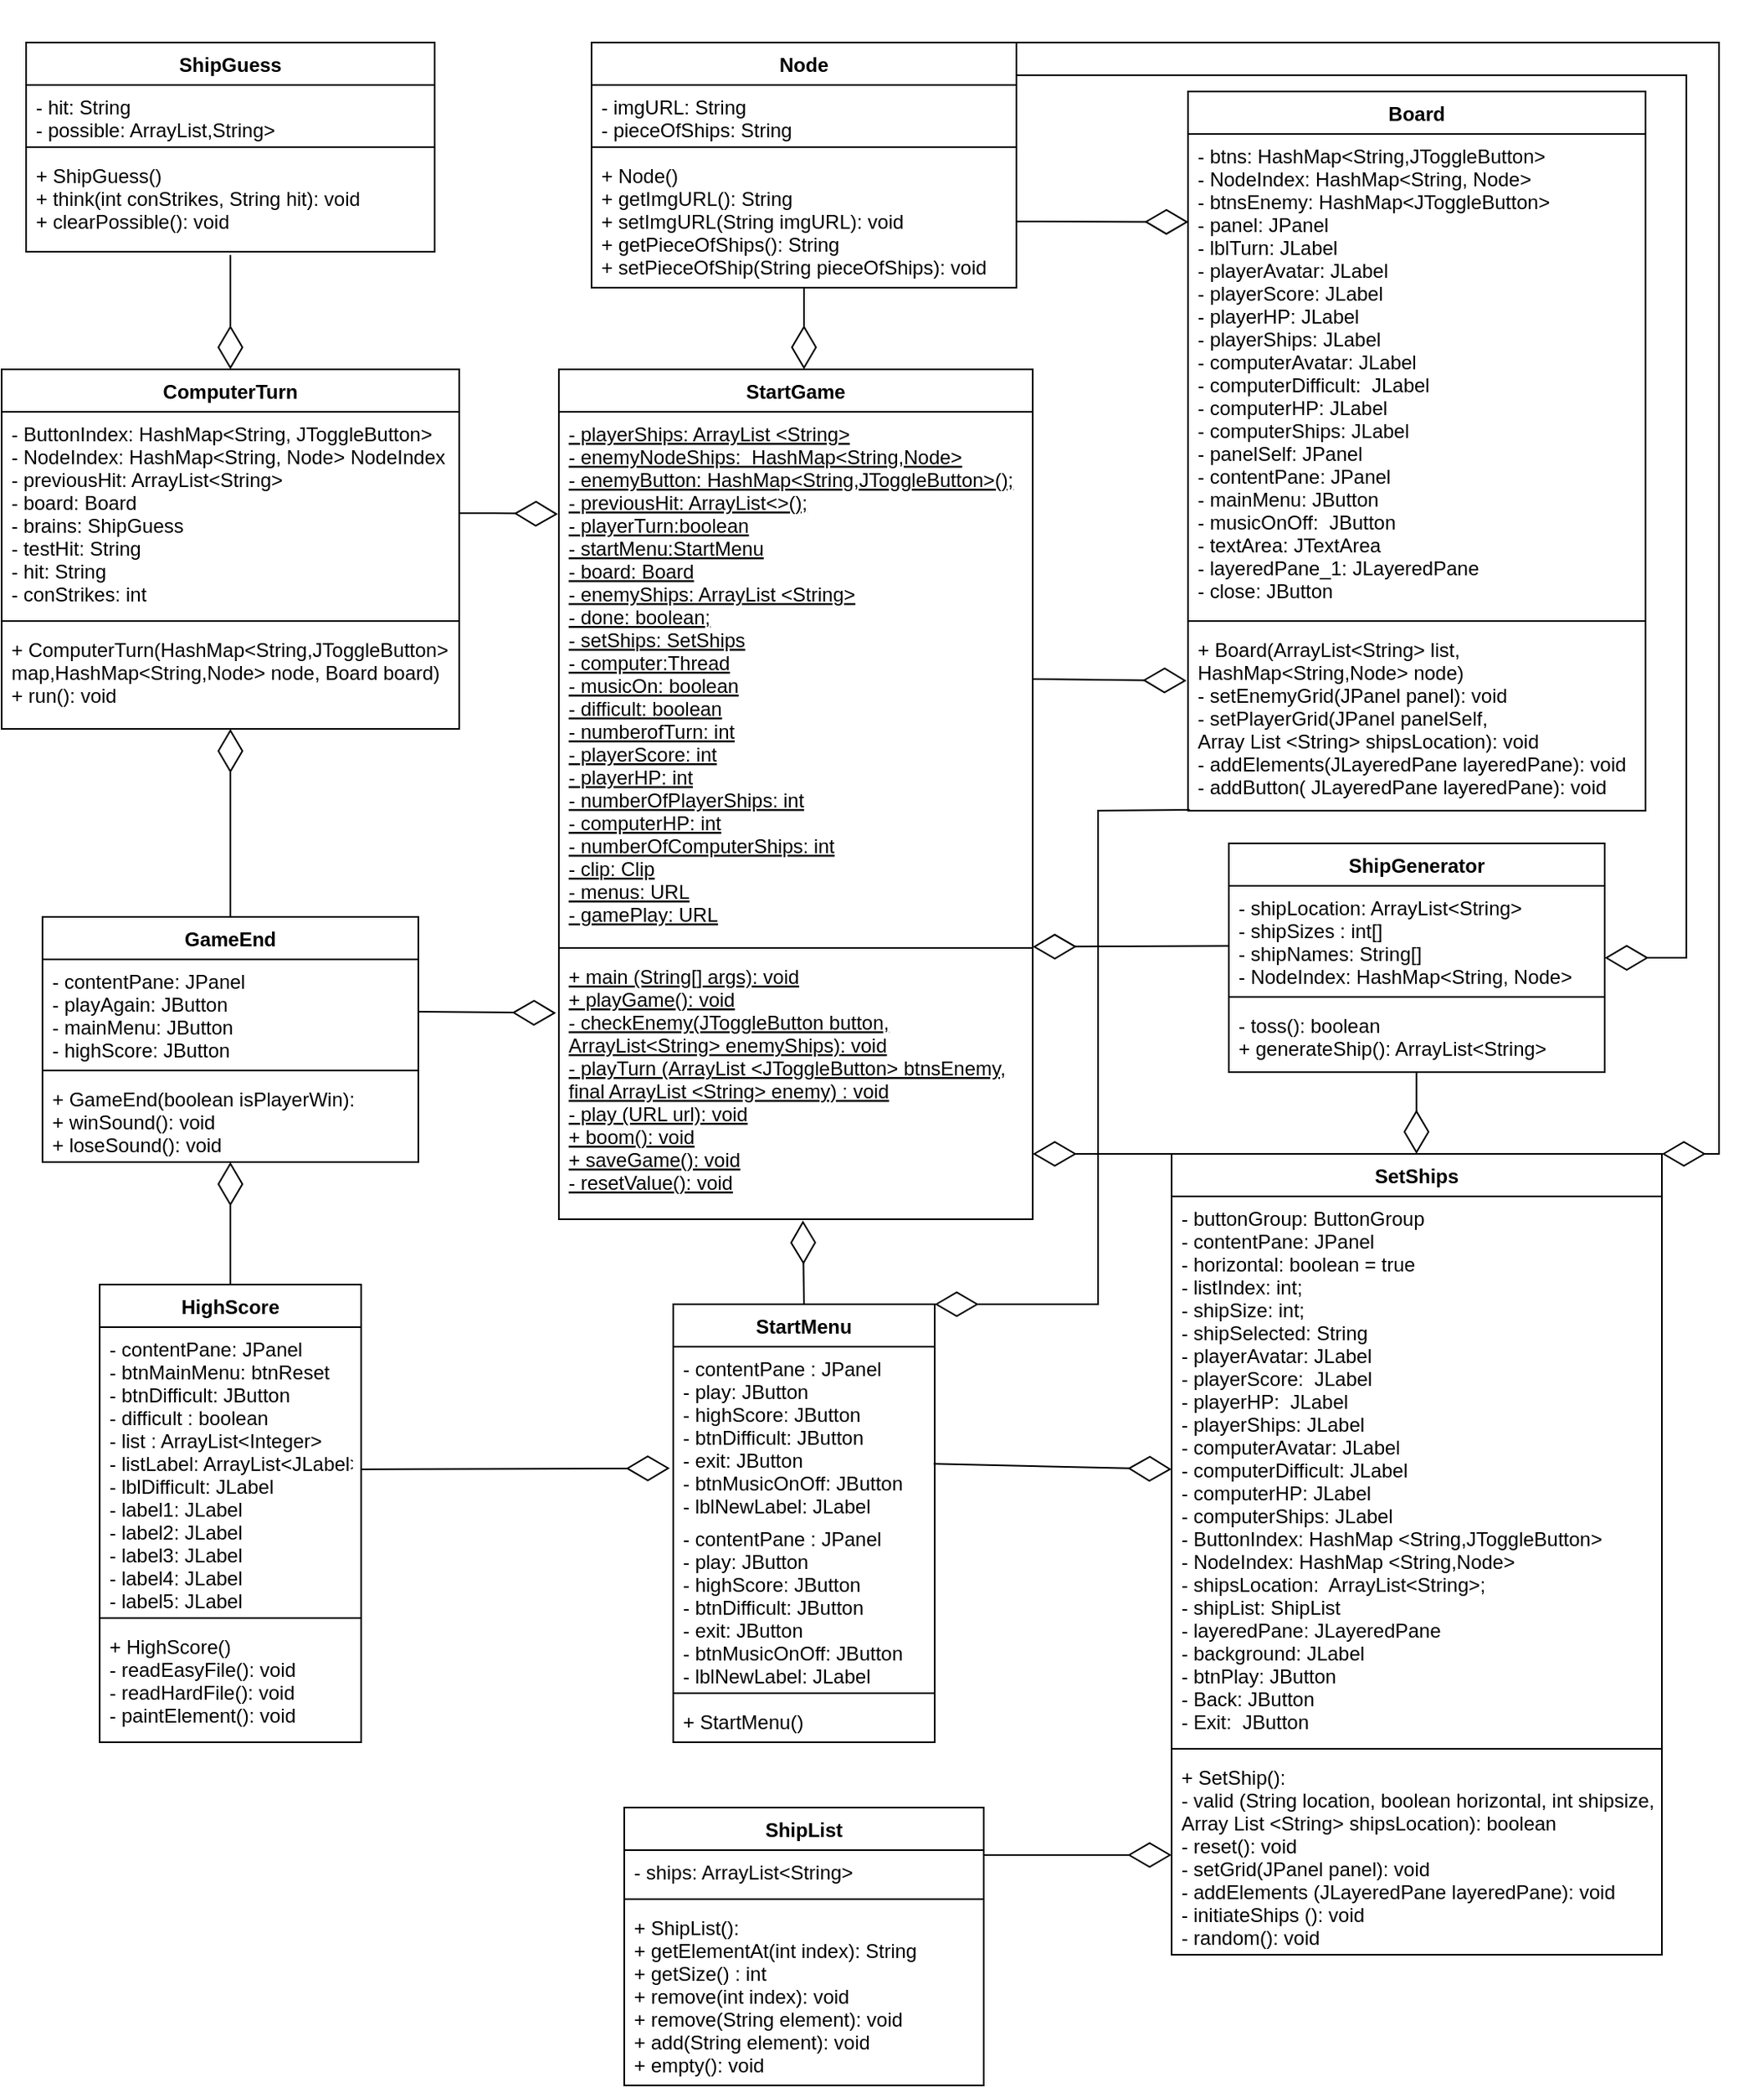 <mxfile version="20.1.1" type="github" pages="8">
  <diagram id="C5RBs43oDa-KdzZeNtuy" name="UML">
    <mxGraphModel dx="1471" dy="695" grid="1" gridSize="10" guides="1" tooltips="1" connect="1" arrows="1" fold="1" page="1" pageScale="1" pageWidth="827" pageHeight="1169" math="0" shadow="0">
      <root>
        <mxCell id="WIyWlLk6GJQsqaUBKTNV-0" />
        <mxCell id="WIyWlLk6GJQsqaUBKTNV-1" parent="WIyWlLk6GJQsqaUBKTNV-0" />
        <mxCell id="0_zBpcaksDeCwq3W3Ob7-1" value="StartGame" style="swimlane;fontStyle=1;align=center;verticalAlign=top;childLayout=stackLayout;horizontal=1;startSize=26;horizontalStack=0;resizeParent=1;resizeParentMax=0;resizeLast=0;collapsible=1;marginBottom=0;" parent="WIyWlLk6GJQsqaUBKTNV-1" vertex="1">
          <mxGeometry x="770" y="250" width="290" height="520" as="geometry" />
        </mxCell>
        <mxCell id="0_zBpcaksDeCwq3W3Ob7-2" value="- playerShips: ArrayList &lt;String&gt;&#xa;- enemyNodeShips:  HashMap&lt;String,Node&gt;&#xa;- enemyButton: HashMap&lt;String,JToggleButton&gt;();&#xa;- previousHit: ArrayList&lt;&gt;();&#xa;- playerTurn:boolean&#xa;- startMenu:StartMenu&#xa;- board: Board&#xa;- enemyShips: ArrayList &lt;String&gt;&#xa;- done: boolean;&#xa;- setShips: SetShips&#xa;- computer:Thread&#xa;- musicOn: boolean&#xa;- difficult: boolean&#xa;- numberofTurn: int&#xa;- playerScore: int&#xa;- playerHP: int&#xa;- numberOfPlayerShips: int&#xa;- computerHP: int&#xa;- numberOfComputerShips: int&#xa;- clip: Clip&#xa;- menus: URL&#xa;- gamePlay: URL" style="text;strokeColor=none;fillColor=none;align=left;verticalAlign=top;spacingLeft=4;spacingRight=4;overflow=hidden;rotatable=0;points=[[0,0.5],[1,0.5]];portConstraint=eastwest;fontStyle=4" parent="0_zBpcaksDeCwq3W3Ob7-1" vertex="1">
          <mxGeometry y="26" width="290" height="324" as="geometry" />
        </mxCell>
        <mxCell id="0_zBpcaksDeCwq3W3Ob7-3" value="" style="line;strokeWidth=1;fillColor=none;align=left;verticalAlign=middle;spacingTop=-1;spacingLeft=3;spacingRight=3;rotatable=0;labelPosition=right;points=[];portConstraint=eastwest;" parent="0_zBpcaksDeCwq3W3Ob7-1" vertex="1">
          <mxGeometry y="350" width="290" height="8" as="geometry" />
        </mxCell>
        <mxCell id="5ZzgYki-X8b_xH6MgA_5-2" value="+ main (String[] args): void&#xa;+ playGame(): void&#xa;- checkEnemy(JToggleButton button,&#xa;ArrayList&lt;String&gt; enemyShips): void&#xa;- playTurn (ArrayList &lt;JToggleButton&gt; btnsEnemy,&#xa;final ArrayList &lt;String&gt; enemy) : void&#xa;- play (URL url): void&#xa;+ boom(): void&#xa;+ saveGame(): void&#xa;- resetValue(): void&#xa;" style="text;strokeColor=none;fillColor=none;align=left;verticalAlign=top;spacingLeft=4;spacingRight=4;overflow=hidden;rotatable=0;points=[[0,0.5],[1,0.5]];portConstraint=eastwest;fontStyle=4" parent="0_zBpcaksDeCwq3W3Ob7-1" vertex="1">
          <mxGeometry y="358" width="290" height="162" as="geometry" />
        </mxCell>
        <mxCell id="0_zBpcaksDeCwq3W3Ob7-15" value="StartMenu" style="swimlane;fontStyle=1;align=center;verticalAlign=top;childLayout=stackLayout;horizontal=1;startSize=26;horizontalStack=0;resizeParent=1;resizeParentMax=0;resizeLast=0;collapsible=1;marginBottom=0;" parent="WIyWlLk6GJQsqaUBKTNV-1" vertex="1">
          <mxGeometry x="840" y="822" width="160" height="268" as="geometry" />
        </mxCell>
        <mxCell id="hcGSdQp7pXg8Z8iSf9kC-7" value="- contentPane : JPanel&#xa;- play: JButton&#xa;- highScore: JButton&#xa;- btnDifficult: JButton&#xa;- exit: JButton&#xa;- btnMusicOnOff: JButton&#xa;- lblNewLabel: JLabel" style="text;strokeColor=none;fillColor=none;align=left;verticalAlign=top;spacingLeft=4;spacingRight=4;overflow=hidden;rotatable=0;points=[[0,0.5],[1,0.5]];portConstraint=eastwest;" parent="0_zBpcaksDeCwq3W3Ob7-15" vertex="1">
          <mxGeometry y="26" width="160" height="104" as="geometry" />
        </mxCell>
        <mxCell id="0_zBpcaksDeCwq3W3Ob7-23" value="- contentPane : JPanel&#xa;- play: JButton&#xa;- highScore: JButton&#xa;- btnDifficult: JButton&#xa;- exit: JButton&#xa;- btnMusicOnOff: JButton&#xa;- lblNewLabel: JLabel" style="text;strokeColor=none;fillColor=none;align=left;verticalAlign=top;spacingLeft=4;spacingRight=4;overflow=hidden;rotatable=0;points=[[0,0.5],[1,0.5]];portConstraint=eastwest;" parent="0_zBpcaksDeCwq3W3Ob7-15" vertex="1">
          <mxGeometry y="130" width="160" height="104" as="geometry" />
        </mxCell>
        <mxCell id="0_zBpcaksDeCwq3W3Ob7-17" value="" style="line;strokeWidth=1;fillColor=none;align=left;verticalAlign=middle;spacingTop=-1;spacingLeft=3;spacingRight=3;rotatable=0;labelPosition=right;points=[];portConstraint=eastwest;" parent="0_zBpcaksDeCwq3W3Ob7-15" vertex="1">
          <mxGeometry y="234" width="160" height="8" as="geometry" />
        </mxCell>
        <mxCell id="0_zBpcaksDeCwq3W3Ob7-18" value="+ StartMenu()" style="text;strokeColor=none;fillColor=none;align=left;verticalAlign=top;spacingLeft=4;spacingRight=4;overflow=hidden;rotatable=0;points=[[0,0.5],[1,0.5]];portConstraint=eastwest;" parent="0_zBpcaksDeCwq3W3Ob7-15" vertex="1">
          <mxGeometry y="242" width="160" height="26" as="geometry" />
        </mxCell>
        <mxCell id="0_zBpcaksDeCwq3W3Ob7-22" value="" style="endArrow=diamondThin;endFill=0;endSize=24;html=1;rounded=0;exitX=0.5;exitY=0;exitDx=0;exitDy=0;entryX=0.515;entryY=1.005;entryDx=0;entryDy=0;entryPerimeter=0;" parent="WIyWlLk6GJQsqaUBKTNV-1" source="0_zBpcaksDeCwq3W3Ob7-15" target="5ZzgYki-X8b_xH6MgA_5-2" edge="1">
          <mxGeometry width="160" relative="1" as="geometry">
            <mxPoint x="1370" y="730" as="sourcePoint" />
            <mxPoint x="919.032" y="810" as="targetPoint" />
            <Array as="points" />
          </mxGeometry>
        </mxCell>
        <mxCell id="0_zBpcaksDeCwq3W3Ob7-24" value="" style="endArrow=diamondThin;endFill=0;endSize=24;html=1;rounded=0;exitX=1;exitY=0.5;exitDx=0;exitDy=0;entryX=-0.013;entryY=0.715;entryDx=0;entryDy=0;entryPerimeter=0;" parent="WIyWlLk6GJQsqaUBKTNV-1" source="0_zBpcaksDeCwq3W3Ob7-26" target="hcGSdQp7pXg8Z8iSf9kC-7" edge="1">
          <mxGeometry width="160" relative="1" as="geometry">
            <mxPoint x="620" y="928" as="sourcePoint" />
            <mxPoint x="840" y="923" as="targetPoint" />
          </mxGeometry>
        </mxCell>
        <mxCell id="0_zBpcaksDeCwq3W3Ob7-25" value="HighScore" style="swimlane;fontStyle=1;align=center;verticalAlign=top;childLayout=stackLayout;horizontal=1;startSize=26;horizontalStack=0;resizeParent=1;resizeParentMax=0;resizeLast=0;collapsible=1;marginBottom=0;" parent="WIyWlLk6GJQsqaUBKTNV-1" vertex="1">
          <mxGeometry x="489" y="810" width="160" height="280" as="geometry" />
        </mxCell>
        <mxCell id="0_zBpcaksDeCwq3W3Ob7-26" value="- contentPane: JPanel&#xa;- btnMainMenu: btnReset&#xa;- btnDifficult: JButton&#xa;- difficult : boolean&#xa;- list : ArrayList&lt;Integer&gt;&#xa;- listLabel: ArrayList&lt;JLabel&gt;&#xa;- lblDifficult: JLabel&#xa;- label1: JLabel&#xa;- label2: JLabel&#xa;- label3: JLabel&#xa;- label4: JLabel&#xa;- label5: JLabel" style="text;strokeColor=none;fillColor=none;align=left;verticalAlign=top;spacingLeft=4;spacingRight=4;overflow=hidden;rotatable=0;points=[[0,0.5],[1,0.5]];portConstraint=eastwest;" parent="0_zBpcaksDeCwq3W3Ob7-25" vertex="1">
          <mxGeometry y="26" width="160" height="174" as="geometry" />
        </mxCell>
        <mxCell id="0_zBpcaksDeCwq3W3Ob7-27" value="" style="line;strokeWidth=1;fillColor=none;align=left;verticalAlign=middle;spacingTop=-1;spacingLeft=3;spacingRight=3;rotatable=0;labelPosition=right;points=[];portConstraint=eastwest;" parent="0_zBpcaksDeCwq3W3Ob7-25" vertex="1">
          <mxGeometry y="200" width="160" height="8" as="geometry" />
        </mxCell>
        <mxCell id="0_zBpcaksDeCwq3W3Ob7-28" value="+ HighScore()&#xa;- readEasyFile(): void&#xa;- readHardFile(): void&#xa;- paintElement(): void" style="text;strokeColor=none;fillColor=none;align=left;verticalAlign=top;spacingLeft=4;spacingRight=4;overflow=hidden;rotatable=0;points=[[0,0.5],[1,0.5]];portConstraint=eastwest;" parent="0_zBpcaksDeCwq3W3Ob7-25" vertex="1">
          <mxGeometry y="208" width="160" height="72" as="geometry" />
        </mxCell>
        <mxCell id="0_zBpcaksDeCwq3W3Ob7-30" value="ShipList" style="swimlane;fontStyle=1;align=center;verticalAlign=top;childLayout=stackLayout;horizontal=1;startSize=26;horizontalStack=0;resizeParent=1;resizeParentMax=0;resizeLast=0;collapsible=1;marginBottom=0;" parent="WIyWlLk6GJQsqaUBKTNV-1" vertex="1">
          <mxGeometry x="810" y="1130" width="220" height="170" as="geometry" />
        </mxCell>
        <mxCell id="0_zBpcaksDeCwq3W3Ob7-31" value="- ships: ArrayList&lt;String&gt;" style="text;strokeColor=none;fillColor=none;align=left;verticalAlign=top;spacingLeft=4;spacingRight=4;overflow=hidden;rotatable=0;points=[[0,0.5],[1,0.5]];portConstraint=eastwest;" parent="0_zBpcaksDeCwq3W3Ob7-30" vertex="1">
          <mxGeometry y="26" width="220" height="26" as="geometry" />
        </mxCell>
        <mxCell id="0_zBpcaksDeCwq3W3Ob7-32" value="" style="line;strokeWidth=1;fillColor=none;align=left;verticalAlign=middle;spacingTop=-1;spacingLeft=3;spacingRight=3;rotatable=0;labelPosition=right;points=[];portConstraint=eastwest;" parent="0_zBpcaksDeCwq3W3Ob7-30" vertex="1">
          <mxGeometry y="52" width="220" height="8" as="geometry" />
        </mxCell>
        <mxCell id="0_zBpcaksDeCwq3W3Ob7-33" value="+ ShipList():&#xa;+ getElementAt(int index): String&#xa;+ getSize() : int&#xa;+ remove(int index): void&#xa;+ remove(String element): void&#xa;+ add(String element): void&#xa;+ empty(): void" style="text;strokeColor=none;fillColor=none;align=left;verticalAlign=top;spacingLeft=4;spacingRight=4;overflow=hidden;rotatable=0;points=[[0,0.5],[1,0.5]];portConstraint=eastwest;" parent="0_zBpcaksDeCwq3W3Ob7-30" vertex="1">
          <mxGeometry y="60" width="220" height="110" as="geometry" />
        </mxCell>
        <mxCell id="wd6_GuGvfmllF0Qj1SvD-0" value="ShipGuess" style="swimlane;fontStyle=1;align=center;verticalAlign=top;childLayout=stackLayout;horizontal=1;startSize=26;horizontalStack=0;resizeParent=1;resizeParentMax=0;resizeLast=0;collapsible=1;marginBottom=0;" parent="WIyWlLk6GJQsqaUBKTNV-1" vertex="1">
          <mxGeometry x="444" y="50" width="250" height="128" as="geometry" />
        </mxCell>
        <mxCell id="wd6_GuGvfmllF0Qj1SvD-1" value="- hit: String&#xa;- possible: ArrayList,String&gt; " style="text;strokeColor=none;fillColor=none;align=left;verticalAlign=top;spacingLeft=4;spacingRight=4;overflow=hidden;rotatable=0;points=[[0,0.5],[1,0.5]];portConstraint=eastwest;" parent="wd6_GuGvfmllF0Qj1SvD-0" vertex="1">
          <mxGeometry y="26" width="250" height="34" as="geometry" />
        </mxCell>
        <mxCell id="wd6_GuGvfmllF0Qj1SvD-2" value="" style="line;strokeWidth=1;fillColor=none;align=left;verticalAlign=middle;spacingTop=-1;spacingLeft=3;spacingRight=3;rotatable=0;labelPosition=right;points=[];portConstraint=eastwest;" parent="wd6_GuGvfmllF0Qj1SvD-0" vertex="1">
          <mxGeometry y="60" width="250" height="8" as="geometry" />
        </mxCell>
        <mxCell id="wd6_GuGvfmllF0Qj1SvD-3" value="+ ShipGuess()&#xa;+ think(int conStrikes, String hit): void&#xa;+ clearPossible(): void" style="text;strokeColor=none;fillColor=none;align=left;verticalAlign=top;spacingLeft=4;spacingRight=4;overflow=hidden;rotatable=0;points=[[0,0.5],[1,0.5]];portConstraint=eastwest;" parent="wd6_GuGvfmllF0Qj1SvD-0" vertex="1">
          <mxGeometry y="68" width="250" height="60" as="geometry" />
        </mxCell>
        <mxCell id="wd6_GuGvfmllF0Qj1SvD-4" value="ShipGenerator" style="swimlane;fontStyle=1;align=center;verticalAlign=top;childLayout=stackLayout;horizontal=1;startSize=26;horizontalStack=0;resizeParent=1;resizeParentMax=0;resizeLast=0;collapsible=1;marginBottom=0;" parent="WIyWlLk6GJQsqaUBKTNV-1" vertex="1">
          <mxGeometry x="1180" y="540" width="230" height="140" as="geometry" />
        </mxCell>
        <mxCell id="wd6_GuGvfmllF0Qj1SvD-5" value="- shipLocation: ArrayList&lt;String&gt;&#xa;- shipSizes : int[]&#xa;- shipNames: String[]&#xa;- NodeIndex: HashMap&lt;String, Node&gt;" style="text;strokeColor=none;fillColor=none;align=left;verticalAlign=top;spacingLeft=4;spacingRight=4;overflow=hidden;rotatable=0;points=[[0,0.5],[1,0.5]];portConstraint=eastwest;" parent="wd6_GuGvfmllF0Qj1SvD-4" vertex="1">
          <mxGeometry y="26" width="230" height="64" as="geometry" />
        </mxCell>
        <mxCell id="wd6_GuGvfmllF0Qj1SvD-6" value="" style="line;strokeWidth=1;fillColor=none;align=left;verticalAlign=middle;spacingTop=-1;spacingLeft=3;spacingRight=3;rotatable=0;labelPosition=right;points=[];portConstraint=eastwest;" parent="wd6_GuGvfmllF0Qj1SvD-4" vertex="1">
          <mxGeometry y="90" width="230" height="8" as="geometry" />
        </mxCell>
        <mxCell id="wd6_GuGvfmllF0Qj1SvD-7" value="- toss(): boolean&#xa;+ generateShip(): ArrayList&lt;String&gt;" style="text;strokeColor=none;fillColor=none;align=left;verticalAlign=top;spacingLeft=4;spacingRight=4;overflow=hidden;rotatable=0;points=[[0,0.5],[1,0.5]];portConstraint=eastwest;" parent="wd6_GuGvfmllF0Qj1SvD-4" vertex="1">
          <mxGeometry y="98" width="230" height="42" as="geometry" />
        </mxCell>
        <mxCell id="wd6_GuGvfmllF0Qj1SvD-8" value="Node" style="swimlane;fontStyle=1;align=center;verticalAlign=top;childLayout=stackLayout;horizontal=1;startSize=26;horizontalStack=0;resizeParent=1;resizeParentMax=0;resizeLast=0;collapsible=1;marginBottom=0;" parent="WIyWlLk6GJQsqaUBKTNV-1" vertex="1">
          <mxGeometry x="790" y="50" width="260" height="150" as="geometry" />
        </mxCell>
        <mxCell id="wd6_GuGvfmllF0Qj1SvD-9" value="- imgURL: String&#xa;- pieceOfShips: String" style="text;strokeColor=none;fillColor=none;align=left;verticalAlign=top;spacingLeft=4;spacingRight=4;overflow=hidden;rotatable=0;points=[[0,0.5],[1,0.5]];portConstraint=eastwest;" parent="wd6_GuGvfmllF0Qj1SvD-8" vertex="1">
          <mxGeometry y="26" width="260" height="34" as="geometry" />
        </mxCell>
        <mxCell id="wd6_GuGvfmllF0Qj1SvD-10" value="" style="line;strokeWidth=1;fillColor=none;align=left;verticalAlign=middle;spacingTop=-1;spacingLeft=3;spacingRight=3;rotatable=0;labelPosition=right;points=[];portConstraint=eastwest;" parent="wd6_GuGvfmllF0Qj1SvD-8" vertex="1">
          <mxGeometry y="60" width="260" height="8" as="geometry" />
        </mxCell>
        <mxCell id="wd6_GuGvfmllF0Qj1SvD-11" value="+ Node()&#xa;+ getImgURL(): String&#xa;+ setImgURL(String imgURL): void&#xa;+ getPieceOfShips(): String&#xa;+ setPieceOfShip(String pieceOfShips): void" style="text;strokeColor=none;fillColor=none;align=left;verticalAlign=top;spacingLeft=4;spacingRight=4;overflow=hidden;rotatable=0;points=[[0,0.5],[1,0.5]];portConstraint=eastwest;" parent="wd6_GuGvfmllF0Qj1SvD-8" vertex="1">
          <mxGeometry y="68" width="260" height="82" as="geometry" />
        </mxCell>
        <mxCell id="wd6_GuGvfmllF0Qj1SvD-12" value="GameEnd" style="swimlane;fontStyle=1;align=center;verticalAlign=top;childLayout=stackLayout;horizontal=1;startSize=26;horizontalStack=0;resizeParent=1;resizeParentMax=0;resizeLast=0;collapsible=1;marginBottom=0;" parent="WIyWlLk6GJQsqaUBKTNV-1" vertex="1">
          <mxGeometry x="454" y="585" width="230" height="150" as="geometry">
            <mxRectangle x="430" y="598" width="100" height="30" as="alternateBounds" />
          </mxGeometry>
        </mxCell>
        <mxCell id="wd6_GuGvfmllF0Qj1SvD-13" value="- contentPane: JPanel&#xa;- playAgain: JButton&#xa;- mainMenu: JButton&#xa;- highScore: JButton" style="text;strokeColor=none;fillColor=none;align=left;verticalAlign=top;spacingLeft=4;spacingRight=4;overflow=hidden;rotatable=0;points=[[0,0.5],[1,0.5]];portConstraint=eastwest;" parent="wd6_GuGvfmllF0Qj1SvD-12" vertex="1">
          <mxGeometry y="26" width="230" height="64" as="geometry" />
        </mxCell>
        <mxCell id="wd6_GuGvfmllF0Qj1SvD-14" value="" style="line;strokeWidth=1;fillColor=none;align=left;verticalAlign=middle;spacingTop=-1;spacingLeft=3;spacingRight=3;rotatable=0;labelPosition=right;points=[];portConstraint=eastwest;" parent="wd6_GuGvfmllF0Qj1SvD-12" vertex="1">
          <mxGeometry y="90" width="230" height="8" as="geometry" />
        </mxCell>
        <mxCell id="wd6_GuGvfmllF0Qj1SvD-15" value="+ GameEnd(boolean isPlayerWin):&#xa;+ winSound(): void&#xa;+ loseSound(): void" style="text;strokeColor=none;fillColor=none;align=left;verticalAlign=top;spacingLeft=4;spacingRight=4;overflow=hidden;rotatable=0;points=[[0,0.5],[1,0.5]];portConstraint=eastwest;" parent="wd6_GuGvfmllF0Qj1SvD-12" vertex="1">
          <mxGeometry y="98" width="230" height="52" as="geometry" />
        </mxCell>
        <mxCell id="wd6_GuGvfmllF0Qj1SvD-16" value="ComputerTurn" style="swimlane;fontStyle=1;align=center;verticalAlign=top;childLayout=stackLayout;horizontal=1;startSize=26;horizontalStack=0;resizeParent=1;resizeParentMax=0;resizeLast=0;collapsible=1;marginBottom=0;" parent="WIyWlLk6GJQsqaUBKTNV-1" vertex="1">
          <mxGeometry x="429" y="250" width="280" height="220" as="geometry" />
        </mxCell>
        <mxCell id="wd6_GuGvfmllF0Qj1SvD-17" value="- ButtonIndex: HashMap&lt;String, JToggleButton&gt;&#xa;- NodeIndex: HashMap&lt;String, Node&gt; NodeIndex&#xa;- previousHit: ArrayList&lt;String&gt;&#xa;- board: Board&#xa;- brains: ShipGuess&#xa;- testHit: String&#xa;- hit: String&#xa;- conStrikes: int" style="text;strokeColor=none;fillColor=none;align=left;verticalAlign=top;spacingLeft=4;spacingRight=4;overflow=hidden;rotatable=0;points=[[0,0.5],[1,0.5]];portConstraint=eastwest;" parent="wd6_GuGvfmllF0Qj1SvD-16" vertex="1">
          <mxGeometry y="26" width="280" height="124" as="geometry" />
        </mxCell>
        <mxCell id="wd6_GuGvfmllF0Qj1SvD-18" value="" style="line;strokeWidth=1;fillColor=none;align=left;verticalAlign=middle;spacingTop=-1;spacingLeft=3;spacingRight=3;rotatable=0;labelPosition=right;points=[];portConstraint=eastwest;" parent="wd6_GuGvfmllF0Qj1SvD-16" vertex="1">
          <mxGeometry y="150" width="280" height="8" as="geometry" />
        </mxCell>
        <mxCell id="wd6_GuGvfmllF0Qj1SvD-19" value="+ ComputerTurn(HashMap&lt;String,JToggleButton&gt; &#xa;map,HashMap&lt;String,Node&gt; node, Board board)&#xa;+ run(): void&#xa;" style="text;strokeColor=none;fillColor=none;align=left;verticalAlign=top;spacingLeft=4;spacingRight=4;overflow=hidden;rotatable=0;points=[[0,0.5],[1,0.5]];portConstraint=eastwest;" parent="wd6_GuGvfmllF0Qj1SvD-16" vertex="1">
          <mxGeometry y="158" width="280" height="62" as="geometry" />
        </mxCell>
        <mxCell id="wd6_GuGvfmllF0Qj1SvD-20" value="Board" style="swimlane;fontStyle=1;align=center;verticalAlign=top;childLayout=stackLayout;horizontal=1;startSize=26;horizontalStack=0;resizeParent=1;resizeParentMax=0;resizeLast=0;collapsible=1;marginBottom=0;" parent="WIyWlLk6GJQsqaUBKTNV-1" vertex="1">
          <mxGeometry x="1155" y="80" width="280" height="440" as="geometry" />
        </mxCell>
        <mxCell id="wd6_GuGvfmllF0Qj1SvD-21" value="- btns: HashMap&lt;String,JToggleButton&gt;&#xa;- NodeIndex: HashMap&lt;String, Node&gt;&#xa;- btnsEnemy: HashMap&lt;JToggleButton&gt;&#xa;- panel: JPanel&#xa;- lblTurn: JLabel&#xa;- playerAvatar: JLabel&#xa;- playerScore: JLabel&#xa;- playerHP: JLabel&#xa;- playerShips: JLabel&#xa;- computerAvatar: JLabel&#xa;- computerDifficult:  JLabel&#xa;- computerHP: JLabel&#xa;- computerShips: JLabel&#xa;- panelSelf: JPanel&#xa;- contentPane: JPanel&#xa;- mainMenu: JButton&#xa;- musicOnOff:  JButton&#xa;- textArea: JTextArea&#xa;- layeredPane_1: JLayeredPane&#xa;- close: JButton&#xa;" style="text;strokeColor=none;fillColor=none;align=left;verticalAlign=top;spacingLeft=4;spacingRight=4;overflow=hidden;rotatable=0;points=[[0,0.5],[1,0.5]];portConstraint=eastwest;" parent="wd6_GuGvfmllF0Qj1SvD-20" vertex="1">
          <mxGeometry y="26" width="280" height="294" as="geometry" />
        </mxCell>
        <mxCell id="wd6_GuGvfmllF0Qj1SvD-22" value="" style="line;strokeWidth=1;fillColor=none;align=left;verticalAlign=middle;spacingTop=-1;spacingLeft=3;spacingRight=3;rotatable=0;labelPosition=right;points=[];portConstraint=eastwest;" parent="wd6_GuGvfmllF0Qj1SvD-20" vertex="1">
          <mxGeometry y="320" width="280" height="8" as="geometry" />
        </mxCell>
        <mxCell id="wd6_GuGvfmllF0Qj1SvD-23" value="+ Board(ArrayList&lt;String&gt; list,&#xa;HashMap&lt;String,Node&gt; node)&#xa;- setEnemyGrid(JPanel panel): void&#xa;- setPlayerGrid(JPanel panelSelf,&#xa;Array List &lt;String&gt; shipsLocation): void&#xa;- addElements(JLayeredPane layeredPane): void&#xa;- addButton( JLayeredPane layeredPane): void" style="text;strokeColor=none;fillColor=none;align=left;verticalAlign=top;spacingLeft=4;spacingRight=4;overflow=hidden;rotatable=0;points=[[0,0.5],[1,0.5]];portConstraint=eastwest;" parent="wd6_GuGvfmllF0Qj1SvD-20" vertex="1">
          <mxGeometry y="328" width="280" height="112" as="geometry" />
        </mxCell>
        <mxCell id="wd6_GuGvfmllF0Qj1SvD-24" value="" style="endArrow=diamondThin;endFill=0;endSize=24;html=1;rounded=0;entryX=-0.003;entryY=0.29;entryDx=0;entryDy=0;entryPerimeter=0;" parent="WIyWlLk6GJQsqaUBKTNV-1" source="0_zBpcaksDeCwq3W3Ob7-2" target="wd6_GuGvfmllF0Qj1SvD-23" edge="1">
          <mxGeometry width="160" relative="1" as="geometry">
            <mxPoint x="1060" y="350" as="sourcePoint" />
            <mxPoint x="1060" y="320" as="targetPoint" />
          </mxGeometry>
        </mxCell>
        <mxCell id="wd6_GuGvfmllF0Qj1SvD-28" value="" style="endArrow=diamondThin;endFill=0;endSize=24;html=1;rounded=0;entryX=-0.006;entryY=0.221;entryDx=0;entryDy=0;entryPerimeter=0;exitX=1;exitY=0.5;exitDx=0;exitDy=0;" parent="WIyWlLk6GJQsqaUBKTNV-1" source="wd6_GuGvfmllF0Qj1SvD-13" target="5ZzgYki-X8b_xH6MgA_5-2" edge="1">
          <mxGeometry width="160" relative="1" as="geometry">
            <mxPoint x="660" y="620" as="sourcePoint" />
            <mxPoint x="1020" y="610" as="targetPoint" />
          </mxGeometry>
        </mxCell>
        <mxCell id="wd6_GuGvfmllF0Qj1SvD-30" value="SetShips" style="swimlane;fontStyle=1;align=center;verticalAlign=top;childLayout=stackLayout;horizontal=1;startSize=26;horizontalStack=0;resizeParent=1;resizeParentMax=0;resizeLast=0;collapsible=1;marginBottom=0;" parent="WIyWlLk6GJQsqaUBKTNV-1" vertex="1">
          <mxGeometry x="1145" y="730" width="300" height="490" as="geometry" />
        </mxCell>
        <mxCell id="wd6_GuGvfmllF0Qj1SvD-31" value="- buttonGroup: ButtonGroup&#xa;- contentPane: JPanel&#xa;- horizontal: boolean = true&#xa;- listIndex: int;&#xa;- shipSize: int;&#xa;- shipSelected: String&#xa;- playerAvatar: JLabel&#xa;- playerScore:  JLabel&#xa;- playerHP:  JLabel&#xa;- playerShips: JLabel&#xa;- computerAvatar: JLabel&#xa;- computerDifficult: JLabel&#xa;- computerHP: JLabel&#xa;- computerShips: JLabel&#xa;- ButtonIndex: HashMap &lt;String,JToggleButton&gt;&#xa;- NodeIndex: HashMap &lt;String,Node&gt; &#xa;- shipsLocation:  ArrayList&lt;String&gt;;&#xa;- shipList: ShipList &#xa;- layeredPane: JLayeredPane&#xa;- background: JLabel&#xa;- btnPlay: JButton&#xa;- Back: JButton&#xa;- Exit:  JButton" style="text;strokeColor=none;fillColor=none;align=left;verticalAlign=top;spacingLeft=4;spacingRight=4;overflow=hidden;rotatable=0;points=[[0,0.5],[1,0.5]];portConstraint=eastwest;" parent="wd6_GuGvfmllF0Qj1SvD-30" vertex="1">
          <mxGeometry y="26" width="300" height="334" as="geometry" />
        </mxCell>
        <mxCell id="wd6_GuGvfmllF0Qj1SvD-32" value="" style="line;strokeWidth=1;fillColor=none;align=left;verticalAlign=middle;spacingTop=-1;spacingLeft=3;spacingRight=3;rotatable=0;labelPosition=right;points=[];portConstraint=eastwest;" parent="wd6_GuGvfmllF0Qj1SvD-30" vertex="1">
          <mxGeometry y="360" width="300" height="8" as="geometry" />
        </mxCell>
        <mxCell id="wd6_GuGvfmllF0Qj1SvD-33" value="+ SetShip():&#xa;- valid (String location, boolean horizontal, int shipsize, &#xa;Array List &lt;String&gt; shipsLocation): boolean&#xa;- reset(): void&#xa;- setGrid(JPanel panel): void&#xa;- addElements (JLayeredPane layeredPane): void&#xa;- initiateShips (): void&#xa;- random(): void" style="text;strokeColor=none;fillColor=none;align=left;verticalAlign=top;spacingLeft=4;spacingRight=4;overflow=hidden;rotatable=0;points=[[0,0.5],[1,0.5]];portConstraint=eastwest;" parent="wd6_GuGvfmllF0Qj1SvD-30" vertex="1">
          <mxGeometry y="368" width="300" height="122" as="geometry" />
        </mxCell>
        <mxCell id="iO5WkP6nYh-C8hUByfU6-0" value="" style="endArrow=diamondThin;endFill=0;endSize=24;html=1;rounded=0;" parent="WIyWlLk6GJQsqaUBKTNV-1" source="wd6_GuGvfmllF0Qj1SvD-12" target="wd6_GuGvfmllF0Qj1SvD-19" edge="1">
          <mxGeometry width="160" relative="1" as="geometry">
            <mxPoint x="734" y="842" as="sourcePoint" />
            <mxPoint x="764" y="830" as="targetPoint" />
          </mxGeometry>
        </mxCell>
        <mxCell id="iO5WkP6nYh-C8hUByfU6-2" value="" style="endArrow=diamondThin;endFill=0;endSize=24;html=1;rounded=0;exitX=1;exitY=0.5;exitDx=0;exitDy=0;entryX=-0.002;entryY=0.193;entryDx=0;entryDy=0;entryPerimeter=0;" parent="WIyWlLk6GJQsqaUBKTNV-1" source="wd6_GuGvfmllF0Qj1SvD-17" target="0_zBpcaksDeCwq3W3Ob7-2" edge="1">
          <mxGeometry width="160" relative="1" as="geometry">
            <mxPoint x="410" y="620" as="sourcePoint" />
            <mxPoint x="570" y="620" as="targetPoint" />
            <Array as="points">
              <mxPoint x="730" y="338" />
            </Array>
          </mxGeometry>
        </mxCell>
        <mxCell id="iO5WkP6nYh-C8hUByfU6-3" value="" style="endArrow=diamondThin;endFill=0;endSize=24;html=1;rounded=0;exitX=0.5;exitY=0;exitDx=0;exitDy=0;" parent="WIyWlLk6GJQsqaUBKTNV-1" source="0_zBpcaksDeCwq3W3Ob7-25" target="wd6_GuGvfmllF0Qj1SvD-15" edge="1">
          <mxGeometry width="160" relative="1" as="geometry">
            <mxPoint x="1204" y="910" as="sourcePoint" />
            <mxPoint x="1264" y="840" as="targetPoint" />
          </mxGeometry>
        </mxCell>
        <mxCell id="iO5WkP6nYh-C8hUByfU6-5" value="" style="endArrow=diamondThin;endFill=0;endSize=24;html=1;rounded=0;entryX=0;entryY=0.5;entryDx=0;entryDy=0;" parent="WIyWlLk6GJQsqaUBKTNV-1" target="wd6_GuGvfmllF0Qj1SvD-33" edge="1">
          <mxGeometry width="160" relative="1" as="geometry">
            <mxPoint x="1030" y="1159" as="sourcePoint" />
            <mxPoint x="1090" y="310" as="targetPoint" />
          </mxGeometry>
        </mxCell>
        <mxCell id="iO5WkP6nYh-C8hUByfU6-7" value="" style="endArrow=diamondThin;endFill=0;endSize=24;html=1;rounded=0;exitX=-0.002;exitY=0.574;exitDx=0;exitDy=0;exitPerimeter=0;" parent="WIyWlLk6GJQsqaUBKTNV-1" source="wd6_GuGvfmllF0Qj1SvD-5" target="0_zBpcaksDeCwq3W3Ob7-3" edge="1">
          <mxGeometry width="160" relative="1" as="geometry">
            <mxPoint x="730" y="410" as="sourcePoint" />
            <mxPoint x="890" y="410" as="targetPoint" />
          </mxGeometry>
        </mxCell>
        <mxCell id="iO5WkP6nYh-C8hUByfU6-8" value="" style="endArrow=diamondThin;endFill=0;endSize=24;html=1;rounded=0;entryX=1;entryY=0.688;entryDx=0;entryDy=0;entryPerimeter=0;exitX=1;exitY=-0.176;exitDx=0;exitDy=0;exitPerimeter=0;" parent="WIyWlLk6GJQsqaUBKTNV-1" source="wd6_GuGvfmllF0Qj1SvD-9" target="wd6_GuGvfmllF0Qj1SvD-5" edge="1">
          <mxGeometry width="160" relative="1" as="geometry">
            <mxPoint x="1300" y="130" as="sourcePoint" />
            <mxPoint x="1280" y="-88.71" as="targetPoint" />
            <Array as="points">
              <mxPoint x="1460" y="70" />
              <mxPoint x="1460" y="390" />
              <mxPoint x="1460" y="610" />
            </Array>
          </mxGeometry>
        </mxCell>
        <mxCell id="iO5WkP6nYh-C8hUByfU6-9" value="" style="endArrow=diamondThin;endFill=0;endSize=24;html=1;rounded=0;entryX=0.001;entryY=0.183;entryDx=0;entryDy=0;entryPerimeter=0;" parent="WIyWlLk6GJQsqaUBKTNV-1" source="wd6_GuGvfmllF0Qj1SvD-11" target="wd6_GuGvfmllF0Qj1SvD-21" edge="1">
          <mxGeometry width="160" relative="1" as="geometry">
            <mxPoint x="1430" y="210" as="sourcePoint" />
            <mxPoint x="1220" y="-160" as="targetPoint" />
            <Array as="points" />
          </mxGeometry>
        </mxCell>
        <mxCell id="iO5WkP6nYh-C8hUByfU6-11" value="" style="endArrow=diamondThin;endFill=0;endSize=24;html=1;rounded=0;" parent="WIyWlLk6GJQsqaUBKTNV-1" edge="1">
          <mxGeometry width="160" relative="1" as="geometry">
            <mxPoint x="1294.83" y="680" as="sourcePoint" />
            <mxPoint x="1294.83" y="730" as="targetPoint" />
            <Array as="points">
              <mxPoint x="1294.83" y="730" />
            </Array>
          </mxGeometry>
        </mxCell>
        <mxCell id="Hn-9m0ozHneX196CQrgr-0" value="" style="endArrow=diamondThin;endFill=0;endSize=24;html=1;rounded=0;" parent="WIyWlLk6GJQsqaUBKTNV-1" edge="1">
          <mxGeometry width="160" relative="1" as="geometry">
            <mxPoint x="920" y="200" as="sourcePoint" />
            <mxPoint x="920" y="250" as="targetPoint" />
            <Array as="points" />
          </mxGeometry>
        </mxCell>
        <mxCell id="hcGSdQp7pXg8Z8iSf9kC-1" value="" style="endArrow=diamondThin;endFill=0;endSize=24;html=1;rounded=0;entryX=1;entryY=0;entryDx=0;entryDy=0;exitX=0.004;exitY=0.995;exitDx=0;exitDy=0;exitPerimeter=0;" parent="WIyWlLk6GJQsqaUBKTNV-1" source="wd6_GuGvfmllF0Qj1SvD-23" target="0_zBpcaksDeCwq3W3Ob7-15" edge="1">
          <mxGeometry width="160" relative="1" as="geometry">
            <mxPoint x="1450" y="650" as="sourcePoint" />
            <mxPoint x="1600" y="680" as="targetPoint" />
            <Array as="points">
              <mxPoint x="1100" y="520" />
              <mxPoint x="1100" y="670" />
              <mxPoint x="1100" y="822" />
            </Array>
          </mxGeometry>
        </mxCell>
        <mxCell id="hcGSdQp7pXg8Z8iSf9kC-2" value="" style="endArrow=diamondThin;endFill=0;endSize=24;html=1;rounded=0;exitX=0.996;exitY=0.689;exitDx=0;exitDy=0;entryX=0;entryY=0.5;entryDx=0;entryDy=0;exitPerimeter=0;" parent="WIyWlLk6GJQsqaUBKTNV-1" source="hcGSdQp7pXg8Z8iSf9kC-7" target="wd6_GuGvfmllF0Qj1SvD-31" edge="1">
          <mxGeometry width="160" relative="1" as="geometry">
            <mxPoint x="1180" y="900" as="sourcePoint" />
            <mxPoint x="1090" y="860" as="targetPoint" />
            <Array as="points" />
          </mxGeometry>
        </mxCell>
        <mxCell id="hcGSdQp7pXg8Z8iSf9kC-6" value="" style="endArrow=diamondThin;endFill=0;endSize=24;html=1;rounded=0;exitX=0;exitY=0;exitDx=0;exitDy=0;" parent="WIyWlLk6GJQsqaUBKTNV-1" source="wd6_GuGvfmllF0Qj1SvD-30" edge="1">
          <mxGeometry width="160" relative="1" as="geometry">
            <mxPoint x="850" y="760" as="sourcePoint" />
            <mxPoint x="1060" y="730" as="targetPoint" />
          </mxGeometry>
        </mxCell>
        <mxCell id="VV2za7qsyEJHtcsK8CNC-0" value="" style="endArrow=diamondThin;endFill=0;endSize=24;html=1;rounded=0;entryX=0.5;entryY=0;entryDx=0;entryDy=0;" parent="WIyWlLk6GJQsqaUBKTNV-1" target="wd6_GuGvfmllF0Qj1SvD-16" edge="1">
          <mxGeometry width="160" relative="1" as="geometry">
            <mxPoint x="569" y="180" as="sourcePoint" />
            <mxPoint x="900" y="490" as="targetPoint" />
          </mxGeometry>
        </mxCell>
        <mxCell id="VV2za7qsyEJHtcsK8CNC-1" value="" style="endArrow=diamondThin;endFill=0;endSize=24;html=1;rounded=0;exitX=1;exitY=0;exitDx=0;exitDy=0;entryX=1;entryY=0;entryDx=0;entryDy=0;" parent="WIyWlLk6GJQsqaUBKTNV-1" source="wd6_GuGvfmllF0Qj1SvD-8" target="wd6_GuGvfmllF0Qj1SvD-30" edge="1">
          <mxGeometry width="160" relative="1" as="geometry">
            <mxPoint x="1090" y="48.82" as="sourcePoint" />
            <mxPoint x="1250" y="48.82" as="targetPoint" />
            <Array as="points">
              <mxPoint x="1480" y="50" />
              <mxPoint x="1480" y="730" />
            </Array>
          </mxGeometry>
        </mxCell>
      </root>
    </mxGraphModel>
  </diagram>
  <diagram name="package" id="73l_bzCXaqRYJo8Qw0Vh">
    <mxGraphModel dx="2298" dy="729" grid="1" gridSize="10" guides="1" tooltips="1" connect="1" arrows="1" fold="1" page="1" pageScale="1" pageWidth="827" pageHeight="1169" math="0" shadow="0">
      <root>
        <mxCell id="EzERft0aN6xMqZyVUO99-0" />
        <mxCell id="EzERft0aN6xMqZyVUO99-1" parent="EzERft0aN6xMqZyVUO99-0" />
        <mxCell id="MBvSAgKyNEpfkOn1vUA8-13" value="Game Materials" style="shape=folder;fontStyle=1;spacingTop=10;tabWidth=40;tabHeight=14;tabPosition=left;html=1;verticalAlign=top;" parent="EzERft0aN6xMqZyVUO99-1" vertex="1">
          <mxGeometry x="680" y="345" width="230" height="100" as="geometry" />
        </mxCell>
        <mxCell id="MBvSAgKyNEpfkOn1vUA8-7" value="Game Screen" style="shape=folder;fontStyle=1;spacingTop=10;tabWidth=40;tabHeight=14;tabPosition=left;html=1;align=center;verticalAlign=top;" parent="EzERft0aN6xMqZyVUO99-1" vertex="1">
          <mxGeometry x="150" y="530" width="460" height="170" as="geometry" />
        </mxCell>
        <mxCell id="MBvSAgKyNEpfkOn1vUA8-0" value="Computer Logic" style="shape=folder;fontStyle=1;spacingTop=10;tabWidth=40;tabHeight=14;tabPosition=left;html=1;verticalAlign=top;" parent="EzERft0aN6xMqZyVUO99-1" vertex="1">
          <mxGeometry x="-20" y="345" width="290" height="100" as="geometry" />
        </mxCell>
        <mxCell id="EzERft0aN6xMqZyVUO99-2" value="StartGame" style="swimlane;fontStyle=1;align=center;verticalAlign=top;childLayout=stackLayout;horizontal=1;startSize=0;horizontalStack=0;resizeParent=1;resizeParentMax=0;resizeLast=0;collapsible=1;marginBottom=0;" parent="EzERft0aN6xMqZyVUO99-1" vertex="1" collapsed="1">
          <mxGeometry x="330" y="390" width="100" height="30" as="geometry">
            <mxRectangle x="770" y="250" width="290" height="520" as="alternateBounds" />
          </mxGeometry>
        </mxCell>
        <mxCell id="EzERft0aN6xMqZyVUO99-3" value="- playerShips: ArrayList &lt;String&gt;&#xa;- enemyNodeShips:  HashMap&lt;String,Node&gt;&#xa;- enemyButton: HashMap&lt;String,JToggleButton&gt;();&#xa;- previousHit: ArrayList&lt;&gt;();&#xa;- playerTurn:boolean&#xa;- startMenu:StartMenu&#xa;- board: Board&#xa;- enemyShips: ArrayList &lt;String&gt;&#xa;- done: boolean;&#xa;- setShips: SetShips&#xa;- computer:Thread&#xa;- musicOn: boolean&#xa;- difficult: boolean&#xa;- numberofTurn: int&#xa;- playerScore: int&#xa;- playerHP: int&#xa;- numberOfPlayerShips: int&#xa;- computerHP: int&#xa;- numberOfComputerShips: int&#xa;- clip: Clip&#xa;- menus: URL&#xa;- gamePlay: URL" style="text;strokeColor=none;fillColor=none;align=left;verticalAlign=top;spacingLeft=4;spacingRight=4;overflow=hidden;rotatable=0;points=[[0,0.5],[1,0.5]];portConstraint=eastwest;fontStyle=4" parent="EzERft0aN6xMqZyVUO99-2" vertex="1">
          <mxGeometry y="26" width="290" height="324" as="geometry" />
        </mxCell>
        <mxCell id="EzERft0aN6xMqZyVUO99-4" value="" style="line;strokeWidth=1;fillColor=none;align=left;verticalAlign=middle;spacingTop=-1;spacingLeft=3;spacingRight=3;rotatable=0;labelPosition=right;points=[];portConstraint=eastwest;" parent="EzERft0aN6xMqZyVUO99-2" vertex="1">
          <mxGeometry y="350" width="290" height="8" as="geometry" />
        </mxCell>
        <mxCell id="EzERft0aN6xMqZyVUO99-5" value="+ main (String[] args): void&#xa;+ playGame(): void&#xa;- checkEnemy(JToggleButton button,&#xa;ArrayList&lt;String&gt; enemyShips): void&#xa;- playTurn (ArrayList &lt;JToggleButton&gt; btnsEnemy,&#xa;final ArrayList &lt;String&gt; enemy) : void&#xa;- play (URL url): void&#xa;+ boom(): void&#xa;+ saveGame(): void&#xa;- resetValue(): void&#xa;" style="text;strokeColor=none;fillColor=none;align=left;verticalAlign=top;spacingLeft=4;spacingRight=4;overflow=hidden;rotatable=0;points=[[0,0.5],[1,0.5]];portConstraint=eastwest;fontStyle=4" parent="EzERft0aN6xMqZyVUO99-2" vertex="1">
          <mxGeometry y="358" width="290" height="162" as="geometry" />
        </mxCell>
        <mxCell id="EzERft0aN6xMqZyVUO99-6" value="StartMenu" style="swimlane;fontStyle=1;align=center;verticalAlign=top;childLayout=stackLayout;horizontal=1;startSize=26;horizontalStack=0;resizeParent=1;resizeParentMax=0;resizeLast=0;collapsible=1;marginBottom=0;" parent="EzERft0aN6xMqZyVUO99-1" vertex="1" collapsed="1">
          <mxGeometry x="330" y="650" width="100" height="30" as="geometry">
            <mxRectangle x="840" y="822" width="160" height="268" as="alternateBounds" />
          </mxGeometry>
        </mxCell>
        <mxCell id="EzERft0aN6xMqZyVUO99-7" value="- contentPane : JPanel&#xa;- play: JButton&#xa;- highScore: JButton&#xa;- btnDifficult: JButton&#xa;- exit: JButton&#xa;- btnMusicOnOff: JButton&#xa;- lblNewLabel: JLabel" style="text;strokeColor=none;fillColor=none;align=left;verticalAlign=top;spacingLeft=4;spacingRight=4;overflow=hidden;rotatable=0;points=[[0,0.5],[1,0.5]];portConstraint=eastwest;" parent="EzERft0aN6xMqZyVUO99-6" vertex="1">
          <mxGeometry y="26" width="160" height="104" as="geometry" />
        </mxCell>
        <mxCell id="EzERft0aN6xMqZyVUO99-8" value="- contentPane : JPanel&#xa;- play: JButton&#xa;- highScore: JButton&#xa;- btnDifficult: JButton&#xa;- exit: JButton&#xa;- btnMusicOnOff: JButton&#xa;- lblNewLabel: JLabel" style="text;strokeColor=none;fillColor=none;align=left;verticalAlign=top;spacingLeft=4;spacingRight=4;overflow=hidden;rotatable=0;points=[[0,0.5],[1,0.5]];portConstraint=eastwest;" parent="EzERft0aN6xMqZyVUO99-6" vertex="1">
          <mxGeometry y="130" width="160" height="104" as="geometry" />
        </mxCell>
        <mxCell id="EzERft0aN6xMqZyVUO99-9" value="" style="line;strokeWidth=1;fillColor=none;align=left;verticalAlign=middle;spacingTop=-1;spacingLeft=3;spacingRight=3;rotatable=0;labelPosition=right;points=[];portConstraint=eastwest;" parent="EzERft0aN6xMqZyVUO99-6" vertex="1">
          <mxGeometry y="234" width="160" height="8" as="geometry" />
        </mxCell>
        <mxCell id="EzERft0aN6xMqZyVUO99-10" value="+ StartMenu()" style="text;strokeColor=none;fillColor=none;align=left;verticalAlign=top;spacingLeft=4;spacingRight=4;overflow=hidden;rotatable=0;points=[[0,0.5],[1,0.5]];portConstraint=eastwest;" parent="EzERft0aN6xMqZyVUO99-6" vertex="1">
          <mxGeometry y="242" width="160" height="26" as="geometry" />
        </mxCell>
        <mxCell id="EzERft0aN6xMqZyVUO99-11" value="" style="endArrow=diamondThin;endFill=0;endSize=24;html=1;rounded=0;exitX=0.5;exitY=0;exitDx=0;exitDy=0;entryX=0.515;entryY=1.005;entryDx=0;entryDy=0;entryPerimeter=0;" parent="EzERft0aN6xMqZyVUO99-1" source="EzERft0aN6xMqZyVUO99-6" target="EzERft0aN6xMqZyVUO99-5" edge="1">
          <mxGeometry width="160" relative="1" as="geometry">
            <mxPoint x="1370" y="730" as="sourcePoint" />
            <mxPoint x="919.032" y="810" as="targetPoint" />
            <Array as="points" />
          </mxGeometry>
        </mxCell>
        <mxCell id="EzERft0aN6xMqZyVUO99-12" value="" style="endArrow=diamondThin;endFill=0;endSize=24;html=1;rounded=0;exitX=1;exitY=0.5;exitDx=0;exitDy=0;entryX=0;entryY=0.5;entryDx=0;entryDy=0;" parent="EzERft0aN6xMqZyVUO99-1" source="EzERft0aN6xMqZyVUO99-14" target="EzERft0aN6xMqZyVUO99-6" edge="1">
          <mxGeometry width="160" relative="1" as="geometry">
            <mxPoint x="510" y="768" as="sourcePoint" />
            <mxPoint x="730" y="763" as="targetPoint" />
          </mxGeometry>
        </mxCell>
        <mxCell id="EzERft0aN6xMqZyVUO99-13" value="HighScore" style="swimlane;fontStyle=1;align=center;verticalAlign=top;childLayout=stackLayout;horizontal=1;startSize=26;horizontalStack=0;resizeParent=1;resizeParentMax=0;resizeLast=0;collapsible=1;marginBottom=0;" parent="EzERft0aN6xMqZyVUO99-1" vertex="1" collapsed="1">
          <mxGeometry x="170" y="650" width="100" height="30" as="geometry">
            <mxRectangle x="465" y="810" width="160" height="280" as="alternateBounds" />
          </mxGeometry>
        </mxCell>
        <mxCell id="EzERft0aN6xMqZyVUO99-14" value="- contentPane: JPanel&#xa;- btnMainMenu: btnReset&#xa;- btnDifficult: JButton&#xa;- difficult : boolean&#xa;- list : ArrayList&lt;Integer&gt;&#xa;- listLabel: ArrayList&lt;JLabel&gt;&#xa;- lblDifficult: JLabel&#xa;- label1: JLabel&#xa;- label2: JLabel&#xa;- label3: JLabel&#xa;- label4: JLabel&#xa;- label5: JLabel" style="text;strokeColor=none;fillColor=none;align=left;verticalAlign=top;spacingLeft=4;spacingRight=4;overflow=hidden;rotatable=0;points=[[0,0.5],[1,0.5]];portConstraint=eastwest;" parent="EzERft0aN6xMqZyVUO99-13" vertex="1">
          <mxGeometry y="26" width="160" height="174" as="geometry" />
        </mxCell>
        <mxCell id="EzERft0aN6xMqZyVUO99-15" value="" style="line;strokeWidth=1;fillColor=none;align=left;verticalAlign=middle;spacingTop=-1;spacingLeft=3;spacingRight=3;rotatable=0;labelPosition=right;points=[];portConstraint=eastwest;" parent="EzERft0aN6xMqZyVUO99-13" vertex="1">
          <mxGeometry y="200" width="160" height="8" as="geometry" />
        </mxCell>
        <mxCell id="EzERft0aN6xMqZyVUO99-16" value="+ HighScore()&#xa;- readEasyFile(): void&#xa;- readHardFile(): void&#xa;- paintElement(): void" style="text;strokeColor=none;fillColor=none;align=left;verticalAlign=top;spacingLeft=4;spacingRight=4;overflow=hidden;rotatable=0;points=[[0,0.5],[1,0.5]];portConstraint=eastwest;" parent="EzERft0aN6xMqZyVUO99-13" vertex="1">
          <mxGeometry y="208" width="160" height="72" as="geometry" />
        </mxCell>
        <mxCell id="EzERft0aN6xMqZyVUO99-21" value="ShipGuess" style="swimlane;fontStyle=1;align=center;verticalAlign=top;childLayout=stackLayout;horizontal=1;startSize=26;horizontalStack=0;resizeParent=1;resizeParentMax=0;resizeLast=0;collapsible=1;marginBottom=0;" parent="EzERft0aN6xMqZyVUO99-1" vertex="1" collapsed="1">
          <mxGeometry x="-20" y="390" width="100" height="30" as="geometry">
            <mxRectangle x="430" y="50" width="250" height="128" as="alternateBounds" />
          </mxGeometry>
        </mxCell>
        <mxCell id="EzERft0aN6xMqZyVUO99-22" value="- hit: String&#xa;- possible: ArrayList,String&gt; " style="text;strokeColor=none;fillColor=none;align=left;verticalAlign=top;spacingLeft=4;spacingRight=4;overflow=hidden;rotatable=0;points=[[0,0.5],[1,0.5]];portConstraint=eastwest;" parent="EzERft0aN6xMqZyVUO99-21" vertex="1">
          <mxGeometry y="26" width="250" height="34" as="geometry" />
        </mxCell>
        <mxCell id="EzERft0aN6xMqZyVUO99-23" value="" style="line;strokeWidth=1;fillColor=none;align=left;verticalAlign=middle;spacingTop=-1;spacingLeft=3;spacingRight=3;rotatable=0;labelPosition=right;points=[];portConstraint=eastwest;" parent="EzERft0aN6xMqZyVUO99-21" vertex="1">
          <mxGeometry y="60" width="250" height="8" as="geometry" />
        </mxCell>
        <mxCell id="EzERft0aN6xMqZyVUO99-24" value="+ ShipGuess()&#xa;+ think(int conStrikes, String hit): void&#xa;+ clearPossible(): void" style="text;strokeColor=none;fillColor=none;align=left;verticalAlign=top;spacingLeft=4;spacingRight=4;overflow=hidden;rotatable=0;points=[[0,0.5],[1,0.5]];portConstraint=eastwest;" parent="EzERft0aN6xMqZyVUO99-21" vertex="1">
          <mxGeometry y="68" width="250" height="60" as="geometry" />
        </mxCell>
        <mxCell id="EzERft0aN6xMqZyVUO99-25" value="ShipGenerator" style="swimlane;fontStyle=1;align=center;verticalAlign=top;childLayout=stackLayout;horizontal=1;startSize=26;horizontalStack=0;resizeParent=1;resizeParentMax=0;resizeLast=0;collapsible=1;marginBottom=0;" parent="EzERft0aN6xMqZyVUO99-1" vertex="1" collapsed="1">
          <mxGeometry x="520" y="390" width="120" height="30" as="geometry">
            <mxRectangle x="1215" y="540" width="230" height="140" as="alternateBounds" />
          </mxGeometry>
        </mxCell>
        <mxCell id="EzERft0aN6xMqZyVUO99-26" value="- shipLocation: ArrayList&lt;String&gt;&#xa;- shipSizes : int[]&#xa;- shipNames: String[]&#xa;- NodeIndex: HashMap&lt;String, Node&gt;" style="text;strokeColor=none;fillColor=none;align=left;verticalAlign=top;spacingLeft=4;spacingRight=4;overflow=hidden;rotatable=0;points=[[0,0.5],[1,0.5]];portConstraint=eastwest;" parent="EzERft0aN6xMqZyVUO99-25" vertex="1">
          <mxGeometry y="26" width="230" height="64" as="geometry" />
        </mxCell>
        <mxCell id="EzERft0aN6xMqZyVUO99-27" value="" style="line;strokeWidth=1;fillColor=none;align=left;verticalAlign=middle;spacingTop=-1;spacingLeft=3;spacingRight=3;rotatable=0;labelPosition=right;points=[];portConstraint=eastwest;" parent="EzERft0aN6xMqZyVUO99-25" vertex="1">
          <mxGeometry y="90" width="230" height="8" as="geometry" />
        </mxCell>
        <mxCell id="EzERft0aN6xMqZyVUO99-28" value="- toss(): boolean&#xa;+ generateShip(): ArrayList&lt;String&gt;" style="text;strokeColor=none;fillColor=none;align=left;verticalAlign=top;spacingLeft=4;spacingRight=4;overflow=hidden;rotatable=0;points=[[0,0.5],[1,0.5]];portConstraint=eastwest;" parent="EzERft0aN6xMqZyVUO99-25" vertex="1">
          <mxGeometry y="98" width="230" height="42" as="geometry" />
        </mxCell>
        <mxCell id="EzERft0aN6xMqZyVUO99-29" value="Node" style="swimlane;fontStyle=1;align=center;verticalAlign=top;childLayout=stackLayout;horizontal=1;startSize=26;horizontalStack=0;resizeParent=1;resizeParentMax=0;resizeLast=0;collapsible=1;marginBottom=0;" parent="EzERft0aN6xMqZyVUO99-1" vertex="1" collapsed="1">
          <mxGeometry x="700" y="390" width="70" height="30" as="geometry">
            <mxRectangle x="790" y="50" width="260" height="150" as="alternateBounds" />
          </mxGeometry>
        </mxCell>
        <mxCell id="EzERft0aN6xMqZyVUO99-30" value="- imgURL: String&#xa;- pieceOfShips: String" style="text;strokeColor=none;fillColor=none;align=left;verticalAlign=top;spacingLeft=4;spacingRight=4;overflow=hidden;rotatable=0;points=[[0,0.5],[1,0.5]];portConstraint=eastwest;" parent="EzERft0aN6xMqZyVUO99-29" vertex="1">
          <mxGeometry y="26" width="260" height="34" as="geometry" />
        </mxCell>
        <mxCell id="EzERft0aN6xMqZyVUO99-31" value="" style="line;strokeWidth=1;fillColor=none;align=left;verticalAlign=middle;spacingTop=-1;spacingLeft=3;spacingRight=3;rotatable=0;labelPosition=right;points=[];portConstraint=eastwest;" parent="EzERft0aN6xMqZyVUO99-29" vertex="1">
          <mxGeometry y="60" width="260" height="8" as="geometry" />
        </mxCell>
        <mxCell id="EzERft0aN6xMqZyVUO99-32" value="+ Node()&#xa;+ getImgURL(): String&#xa;+ setImgURL(String imgURL): void&#xa;+ getPieceOfShips(): String&#xa;+ setPieceOfShip(String pieceOfShips): void" style="text;strokeColor=none;fillColor=none;align=left;verticalAlign=top;spacingLeft=4;spacingRight=4;overflow=hidden;rotatable=0;points=[[0,0.5],[1,0.5]];portConstraint=eastwest;" parent="EzERft0aN6xMqZyVUO99-29" vertex="1">
          <mxGeometry y="68" width="260" height="82" as="geometry" />
        </mxCell>
        <mxCell id="EzERft0aN6xMqZyVUO99-17" value="ShipList" style="swimlane;fontStyle=1;align=center;verticalAlign=top;childLayout=stackLayout;horizontal=1;startSize=26;horizontalStack=0;resizeParent=1;resizeParentMax=0;resizeLast=0;collapsible=1;marginBottom=0;" parent="EzERft0aN6xMqZyVUO99-29" vertex="1" collapsed="1">
          <mxGeometry x="-20" width="90" height="30" as="geometry">
            <mxRectangle x="810" y="1130" width="220" height="170" as="alternateBounds" />
          </mxGeometry>
        </mxCell>
        <mxCell id="EzERft0aN6xMqZyVUO99-18" value="- ships: ArrayList&lt;String&gt;" style="text;strokeColor=none;fillColor=none;align=left;verticalAlign=top;spacingLeft=4;spacingRight=4;overflow=hidden;rotatable=0;points=[[0,0.5],[1,0.5]];portConstraint=eastwest;" parent="EzERft0aN6xMqZyVUO99-17" vertex="1">
          <mxGeometry y="26" width="220" height="26" as="geometry" />
        </mxCell>
        <mxCell id="EzERft0aN6xMqZyVUO99-19" value="" style="line;strokeWidth=1;fillColor=none;align=left;verticalAlign=middle;spacingTop=-1;spacingLeft=3;spacingRight=3;rotatable=0;labelPosition=right;points=[];portConstraint=eastwest;" parent="EzERft0aN6xMqZyVUO99-17" vertex="1">
          <mxGeometry y="52" width="220" height="8" as="geometry" />
        </mxCell>
        <mxCell id="EzERft0aN6xMqZyVUO99-20" value="+ ShipList():&#xa;+ getElementAt(int index): String&#xa;+ getSize() : int&#xa;+ remove(int index): void&#xa;+ remove(String element): void&#xa;+ add(String element): void&#xa;+ empty(): void" style="text;strokeColor=none;fillColor=none;align=left;verticalAlign=top;spacingLeft=4;spacingRight=4;overflow=hidden;rotatable=0;points=[[0,0.5],[1,0.5]];portConstraint=eastwest;" parent="EzERft0aN6xMqZyVUO99-17" vertex="1">
          <mxGeometry y="60" width="220" height="110" as="geometry" />
        </mxCell>
        <mxCell id="EzERft0aN6xMqZyVUO99-33" value="GameEnd" style="swimlane;fontStyle=1;align=center;verticalAlign=top;childLayout=stackLayout;horizontal=1;startSize=26;horizontalStack=0;resizeParent=1;resizeParentMax=0;resizeLast=0;collapsible=1;marginBottom=0;" parent="EzERft0aN6xMqZyVUO99-1" vertex="1" collapsed="1">
          <mxGeometry x="220" y="580" width="100" height="30" as="geometry">
            <mxRectangle x="430" y="598" width="230" height="124" as="alternateBounds" />
          </mxGeometry>
        </mxCell>
        <mxCell id="EzERft0aN6xMqZyVUO99-34" value="- contentPane: JPanel&#xa;- playAgain: JButton&#xa;- mainMenu: JButton&#xa;- highScore: JButton" style="text;strokeColor=none;fillColor=none;align=left;verticalAlign=top;spacingLeft=4;spacingRight=4;overflow=hidden;rotatable=0;points=[[0,0.5],[1,0.5]];portConstraint=eastwest;" parent="EzERft0aN6xMqZyVUO99-33" vertex="1">
          <mxGeometry y="26" width="230" height="64" as="geometry" />
        </mxCell>
        <mxCell id="EzERft0aN6xMqZyVUO99-35" value="" style="line;strokeWidth=1;fillColor=none;align=left;verticalAlign=middle;spacingTop=-1;spacingLeft=3;spacingRight=3;rotatable=0;labelPosition=right;points=[];portConstraint=eastwest;" parent="EzERft0aN6xMqZyVUO99-33" vertex="1">
          <mxGeometry y="90" width="230" height="8" as="geometry" />
        </mxCell>
        <mxCell id="EzERft0aN6xMqZyVUO99-36" value="+ GameEnd(boolean isPlayerWin):&#xa;" style="text;strokeColor=none;fillColor=none;align=left;verticalAlign=top;spacingLeft=4;spacingRight=4;overflow=hidden;rotatable=0;points=[[0,0.5],[1,0.5]];portConstraint=eastwest;" parent="EzERft0aN6xMqZyVUO99-33" vertex="1">
          <mxGeometry y="98" width="230" height="26" as="geometry" />
        </mxCell>
        <mxCell id="EzERft0aN6xMqZyVUO99-37" value="ComputerTurn" style="swimlane;fontStyle=1;align=center;verticalAlign=top;childLayout=stackLayout;horizontal=1;startSize=26;horizontalStack=0;resizeParent=1;resizeParentMax=0;resizeLast=0;collapsible=1;marginBottom=0;" parent="EzERft0aN6xMqZyVUO99-1" vertex="1" collapsed="1">
          <mxGeometry x="140" y="390" width="120" height="30" as="geometry">
            <mxRectangle x="390" y="250" width="310" height="220" as="alternateBounds" />
          </mxGeometry>
        </mxCell>
        <mxCell id="EzERft0aN6xMqZyVUO99-38" value="- ButtonIndex: HashMap&lt;String, JToggleButton&gt;&#xa;- NodeIndex: HashMap&lt;String, Node&gt; NodeIndex&#xa;- previousHit: ArrayList&lt;String&gt;&#xa;- board: Board&#xa;- brains: ShipGuess&#xa;- testHit: String&#xa;- hit: String&#xa;- conStrikes: int" style="text;strokeColor=none;fillColor=none;align=left;verticalAlign=top;spacingLeft=4;spacingRight=4;overflow=hidden;rotatable=0;points=[[0,0.5],[1,0.5]];portConstraint=eastwest;" parent="EzERft0aN6xMqZyVUO99-37" vertex="1">
          <mxGeometry y="26" width="310" height="124" as="geometry" />
        </mxCell>
        <mxCell id="EzERft0aN6xMqZyVUO99-39" value="" style="line;strokeWidth=1;fillColor=none;align=left;verticalAlign=middle;spacingTop=-1;spacingLeft=3;spacingRight=3;rotatable=0;labelPosition=right;points=[];portConstraint=eastwest;" parent="EzERft0aN6xMqZyVUO99-37" vertex="1">
          <mxGeometry y="150" width="310" height="8" as="geometry" />
        </mxCell>
        <mxCell id="EzERft0aN6xMqZyVUO99-40" value="+ ComputerTurn(HashMap&lt;String,JToggleButton&gt; map,&#xa;HashMap&lt;String,Node&gt; node, Board board)&#xa;+ run(): void&#xa;" style="text;strokeColor=none;fillColor=none;align=left;verticalAlign=top;spacingLeft=4;spacingRight=4;overflow=hidden;rotatable=0;points=[[0,0.5],[1,0.5]];portConstraint=eastwest;" parent="EzERft0aN6xMqZyVUO99-37" vertex="1">
          <mxGeometry y="158" width="310" height="62" as="geometry" />
        </mxCell>
        <mxCell id="EzERft0aN6xMqZyVUO99-41" value="Board" style="swimlane;fontStyle=1;align=center;verticalAlign=top;childLayout=stackLayout;horizontal=1;startSize=26;horizontalStack=0;resizeParent=1;resizeParentMax=0;resizeLast=0;collapsible=1;marginBottom=0;" parent="EzERft0aN6xMqZyVUO99-1" vertex="1" collapsed="1">
          <mxGeometry x="450" y="580" width="80" height="30" as="geometry">
            <mxRectangle x="1190" y="80" width="280" height="440" as="alternateBounds" />
          </mxGeometry>
        </mxCell>
        <mxCell id="EzERft0aN6xMqZyVUO99-42" value="- btns: HashMap&lt;String,JToggleButton&gt;&#xa;- NodeIndex: HashMap&lt;String, Node&gt;&#xa;- btnsEnemy: HashMap&lt;JToggleButton&gt;&#xa;- panel: JPanel&#xa;- lblTurn: JLabel&#xa;- playerAvatar: JLabel&#xa;- playerScore: JLabel&#xa;- playerHP: JLabel&#xa;- playerShips: JLabel&#xa;- computerAvatar: JLabel&#xa;- computerDifficult:  JLabel&#xa;- computerHP: JLabel&#xa;- computerShips: JLabel&#xa;- panelSelf: JPanel&#xa;- contentPane: JPanel&#xa;- mainMenu: JButton&#xa;- musicOnOff:  JButton&#xa;- textArea: JTextArea&#xa;- layeredPane_1: JLayeredPane&#xa;- close: JButton&#xa;" style="text;strokeColor=none;fillColor=none;align=left;verticalAlign=top;spacingLeft=4;spacingRight=4;overflow=hidden;rotatable=0;points=[[0,0.5],[1,0.5]];portConstraint=eastwest;" parent="EzERft0aN6xMqZyVUO99-41" vertex="1">
          <mxGeometry y="26" width="280" height="294" as="geometry" />
        </mxCell>
        <mxCell id="EzERft0aN6xMqZyVUO99-43" value="" style="line;strokeWidth=1;fillColor=none;align=left;verticalAlign=middle;spacingTop=-1;spacingLeft=3;spacingRight=3;rotatable=0;labelPosition=right;points=[];portConstraint=eastwest;" parent="EzERft0aN6xMqZyVUO99-41" vertex="1">
          <mxGeometry y="320" width="280" height="8" as="geometry" />
        </mxCell>
        <mxCell id="EzERft0aN6xMqZyVUO99-44" value="+ Board(ArrayList&lt;String&gt; list,&#xa;HashMap&lt;String,Node&gt; node)&#xa;- setEnemyGrid(JPanel panel): void&#xa;- setPlayerGrid(JPanel panelSelf,&#xa;Array List &lt;String&gt; shipsLocation): void&#xa;- addElements(JLayeredPane layeredPane): void&#xa;- addButton( JLayeredPane layeredPane): void" style="text;strokeColor=none;fillColor=none;align=left;verticalAlign=top;spacingLeft=4;spacingRight=4;overflow=hidden;rotatable=0;points=[[0,0.5],[1,0.5]];portConstraint=eastwest;" parent="EzERft0aN6xMqZyVUO99-41" vertex="1">
          <mxGeometry y="328" width="280" height="112" as="geometry" />
        </mxCell>
        <mxCell id="EzERft0aN6xMqZyVUO99-45" value="" style="endArrow=diamondThin;endFill=0;endSize=24;html=1;rounded=0;exitX=1;exitY=1;exitDx=0;exitDy=0;" parent="EzERft0aN6xMqZyVUO99-1" source="EzERft0aN6xMqZyVUO99-2" edge="1">
          <mxGeometry width="160" relative="1" as="geometry">
            <mxPoint x="1060" y="350" as="sourcePoint" />
            <mxPoint x="450" y="580" as="targetPoint" />
          </mxGeometry>
        </mxCell>
        <mxCell id="EzERft0aN6xMqZyVUO99-46" value="" style="endArrow=diamondThin;endFill=0;endSize=24;html=1;rounded=0;entryX=0;entryY=0.75;entryDx=0;entryDy=0;exitX=0.5;exitY=0;exitDx=0;exitDy=0;" parent="EzERft0aN6xMqZyVUO99-1" source="EzERft0aN6xMqZyVUO99-33" target="EzERft0aN6xMqZyVUO99-2" edge="1">
          <mxGeometry width="160" relative="1" as="geometry">
            <mxPoint x="660" y="620" as="sourcePoint" />
            <mxPoint x="1020" y="610" as="targetPoint" />
          </mxGeometry>
        </mxCell>
        <mxCell id="EzERft0aN6xMqZyVUO99-47" value="SetShips" style="swimlane;fontStyle=1;align=center;verticalAlign=top;childLayout=stackLayout;horizontal=1;startSize=26;horizontalStack=0;resizeParent=1;resizeParentMax=0;resizeLast=0;collapsible=1;marginBottom=0;" parent="EzERft0aN6xMqZyVUO99-1" vertex="1" collapsed="1">
          <mxGeometry x="500" y="650" width="90" height="30" as="geometry">
            <mxRectangle x="1155" y="730" width="350" height="490" as="alternateBounds" />
          </mxGeometry>
        </mxCell>
        <mxCell id="EzERft0aN6xMqZyVUO99-48" value="- buttonGroup: ButtonGroup&#xa;- contentPane: JPanel&#xa;- horizontal: boolean&#xa;- listIndex: int;&#xa;- shipSize: int;&#xa;- shipSelected: String&#xa;- playerAvatar: JLabel&#xa;- playerScore:  JLabel&#xa;- playerHP:  JLabel&#xa;- playerShips: JLabel&#xa;- computerAvatar: JLabel&#xa;- computerDifficult: JLabel&#xa;- computerHP: JLabel&#xa;- computerShips: JLabel&#xa;- ButtonIndex: HashMap &lt;String,JToggleButton&gt;&#xa;- NodeIndex: HashMap &lt;String,Node&gt; &#xa;- shipsLocation:  ArrayList&lt;String&gt;;&#xa;- shipList: ShipList &#xa;- layeredPane: JLayeredPane&#xa;- background: JLabel&#xa;- btnPlay: JButton&#xa;- Back: JButton&#xa;- Exit:  JButton" style="text;strokeColor=none;fillColor=none;align=left;verticalAlign=top;spacingLeft=4;spacingRight=4;overflow=hidden;rotatable=0;points=[[0,0.5],[1,0.5]];portConstraint=eastwest;" parent="EzERft0aN6xMqZyVUO99-47" vertex="1">
          <mxGeometry y="26" width="350" height="334" as="geometry" />
        </mxCell>
        <mxCell id="EzERft0aN6xMqZyVUO99-49" value="" style="line;strokeWidth=1;fillColor=none;align=left;verticalAlign=middle;spacingTop=-1;spacingLeft=3;spacingRight=3;rotatable=0;labelPosition=right;points=[];portConstraint=eastwest;" parent="EzERft0aN6xMqZyVUO99-47" vertex="1">
          <mxGeometry y="360" width="350" height="8" as="geometry" />
        </mxCell>
        <mxCell id="EzERft0aN6xMqZyVUO99-50" value="+ SetShip():&#xa;- valid (String location, boolean horizontal, int shipsize, &#xa;Array List &lt;String&gt; shipsLocation): boolean&#xa;- reset(): void&#xa;- setGrid(JPanel panel): void&#xa;- addElements (JLayeredPane layeredPane): void&#xa;- initiateShips (): void&#xa;- random(): void" style="text;strokeColor=none;fillColor=none;align=left;verticalAlign=top;spacingLeft=4;spacingRight=4;overflow=hidden;rotatable=0;points=[[0,0.5],[1,0.5]];portConstraint=eastwest;" parent="EzERft0aN6xMqZyVUO99-47" vertex="1">
          <mxGeometry y="368" width="350" height="122" as="geometry" />
        </mxCell>
        <mxCell id="EzERft0aN6xMqZyVUO99-51" value="" style="endArrow=diamondThin;endFill=0;endSize=24;html=1;rounded=0;" parent="EzERft0aN6xMqZyVUO99-1" source="EzERft0aN6xMqZyVUO99-33" target="EzERft0aN6xMqZyVUO99-40" edge="1">
          <mxGeometry width="160" relative="1" as="geometry">
            <mxPoint x="710" y="842" as="sourcePoint" />
            <mxPoint x="740" y="830" as="targetPoint" />
            <Array as="points">
              <mxPoint x="200" y="595" />
            </Array>
          </mxGeometry>
        </mxCell>
        <mxCell id="EzERft0aN6xMqZyVUO99-52" value="" style="endArrow=diamondThin;endFill=0;endSize=24;html=1;rounded=0;entryX=0;entryY=0.5;entryDx=0;entryDy=0;exitX=1;exitY=0.5;exitDx=0;exitDy=0;" parent="EzERft0aN6xMqZyVUO99-1" source="EzERft0aN6xMqZyVUO99-37" target="EzERft0aN6xMqZyVUO99-2" edge="1">
          <mxGeometry width="160" relative="1" as="geometry">
            <mxPoint x="230" y="440" as="sourcePoint" />
            <mxPoint x="440" y="535" as="targetPoint" />
            <Array as="points" />
          </mxGeometry>
        </mxCell>
        <mxCell id="EzERft0aN6xMqZyVUO99-53" value="" style="endArrow=diamondThin;endFill=0;endSize=24;html=1;rounded=0;exitX=0.5;exitY=0;exitDx=0;exitDy=0;entryX=0;entryY=1;entryDx=0;entryDy=0;" parent="EzERft0aN6xMqZyVUO99-1" source="EzERft0aN6xMqZyVUO99-13" target="EzERft0aN6xMqZyVUO99-33" edge="1">
          <mxGeometry width="160" relative="1" as="geometry">
            <mxPoint x="1070" y="750" as="sourcePoint" />
            <mxPoint x="1130" y="680" as="targetPoint" />
          </mxGeometry>
        </mxCell>
        <mxCell id="EzERft0aN6xMqZyVUO99-54" value="" style="endArrow=diamondThin;endFill=0;endSize=24;html=1;rounded=0;entryX=1;entryY=0;entryDx=0;entryDy=0;exitX=0.5;exitY=1;exitDx=0;exitDy=0;" parent="EzERft0aN6xMqZyVUO99-1" source="EzERft0aN6xMqZyVUO99-29" target="EzERft0aN6xMqZyVUO99-47" edge="1">
          <mxGeometry width="160" relative="1" as="geometry">
            <mxPoint x="1030" y="1159" as="sourcePoint" />
            <mxPoint x="1090" y="310" as="targetPoint" />
            <Array as="points">
              <mxPoint x="735" y="650" />
            </Array>
          </mxGeometry>
        </mxCell>
        <mxCell id="EzERft0aN6xMqZyVUO99-55" value="" style="endArrow=diamondThin;endFill=0;endSize=24;html=1;rounded=0;entryX=0;entryY=0.5;entryDx=0;entryDy=0;exitX=1;exitY=0.5;exitDx=0;exitDy=0;" parent="EzERft0aN6xMqZyVUO99-1" source="EzERft0aN6xMqZyVUO99-21" target="EzERft0aN6xMqZyVUO99-37" edge="1">
          <mxGeometry width="160" relative="1" as="geometry">
            <mxPoint x="340" y="570" as="sourcePoint" />
            <mxPoint x="564.52" y="457" as="targetPoint" />
            <Array as="points" />
          </mxGeometry>
        </mxCell>
        <mxCell id="EzERft0aN6xMqZyVUO99-56" value="" style="endArrow=diamondThin;endFill=0;endSize=24;html=1;rounded=0;exitX=-0.002;exitY=0.574;exitDx=0;exitDy=0;exitPerimeter=0;entryX=1;entryY=0.5;entryDx=0;entryDy=0;" parent="EzERft0aN6xMqZyVUO99-1" source="EzERft0aN6xMqZyVUO99-26" target="EzERft0aN6xMqZyVUO99-2" edge="1">
          <mxGeometry width="160" relative="1" as="geometry">
            <mxPoint x="730" y="410" as="sourcePoint" />
            <mxPoint x="890" y="410" as="targetPoint" />
          </mxGeometry>
        </mxCell>
        <mxCell id="EzERft0aN6xMqZyVUO99-57" value="" style="endArrow=diamondThin;endFill=0;endSize=24;html=1;rounded=0;entryX=1;entryY=0.5;entryDx=0;entryDy=0;exitX=0;exitY=0.5;exitDx=0;exitDy=0;" parent="EzERft0aN6xMqZyVUO99-1" source="EzERft0aN6xMqZyVUO99-29" target="EzERft0aN6xMqZyVUO99-25" edge="1">
          <mxGeometry width="160" relative="1" as="geometry">
            <mxPoint x="1300" y="130" as="sourcePoint" />
            <mxPoint x="1280" y="-88.71" as="targetPoint" />
            <Array as="points" />
          </mxGeometry>
        </mxCell>
        <mxCell id="EzERft0aN6xMqZyVUO99-58" value="" style="endArrow=diamondThin;endFill=0;endSize=24;html=1;rounded=0;entryX=1;entryY=0.5;entryDx=0;entryDy=0;exitX=0;exitY=1;exitDx=0;exitDy=0;" parent="EzERft0aN6xMqZyVUO99-1" source="EzERft0aN6xMqZyVUO99-29" target="EzERft0aN6xMqZyVUO99-41" edge="1">
          <mxGeometry width="160" relative="1" as="geometry">
            <mxPoint x="1430" y="210" as="sourcePoint" />
            <mxPoint x="1220" y="-160" as="targetPoint" />
            <Array as="points">
              <mxPoint x="700" y="595" />
            </Array>
          </mxGeometry>
        </mxCell>
        <mxCell id="EzERft0aN6xMqZyVUO99-61" value="" style="endArrow=diamondThin;endFill=0;endSize=24;html=1;rounded=0;entryX=1;entryY=0;entryDx=0;entryDy=0;exitX=0;exitY=1;exitDx=0;exitDy=0;" parent="EzERft0aN6xMqZyVUO99-1" source="EzERft0aN6xMqZyVUO99-41" target="EzERft0aN6xMqZyVUO99-6" edge="1">
          <mxGeometry width="160" relative="1" as="geometry">
            <mxPoint x="1340" y="490" as="sourcePoint" />
            <mxPoint x="1490" y="520" as="targetPoint" />
            <Array as="points" />
          </mxGeometry>
        </mxCell>
        <mxCell id="MBvSAgKyNEpfkOn1vUA8-12" value="" style="endArrow=diamondThin;endFill=0;endSize=24;html=1;rounded=0;exitX=0;exitY=0.5;exitDx=0;exitDy=0;" parent="EzERft0aN6xMqZyVUO99-1" source="EzERft0aN6xMqZyVUO99-47" target="EzERft0aN6xMqZyVUO99-6" edge="1">
          <mxGeometry width="160" relative="1" as="geometry">
            <mxPoint x="350" y="770" as="sourcePoint" />
            <mxPoint x="670" y="780" as="targetPoint" />
          </mxGeometry>
        </mxCell>
        <mxCell id="c_Q9A0ZmWOhymWmr--Xc-0" value="ShipList" style="swimlane;fontStyle=1;align=center;verticalAlign=top;childLayout=stackLayout;horizontal=1;startSize=26;horizontalStack=0;resizeParent=1;resizeParentMax=0;resizeLast=0;collapsible=1;marginBottom=0;" parent="EzERft0aN6xMqZyVUO99-1" vertex="1" collapsed="1">
          <mxGeometry x="810" y="390" width="90" height="30" as="geometry">
            <mxRectangle x="810" y="1130" width="220" height="170" as="alternateBounds" />
          </mxGeometry>
        </mxCell>
        <mxCell id="c_Q9A0ZmWOhymWmr--Xc-1" value="- ships: ArrayList&lt;String&gt;" style="text;strokeColor=none;fillColor=none;align=left;verticalAlign=top;spacingLeft=4;spacingRight=4;overflow=hidden;rotatable=0;points=[[0,0.5],[1,0.5]];portConstraint=eastwest;" parent="c_Q9A0ZmWOhymWmr--Xc-0" vertex="1">
          <mxGeometry y="26" width="220" height="26" as="geometry" />
        </mxCell>
        <mxCell id="c_Q9A0ZmWOhymWmr--Xc-2" value="" style="line;strokeWidth=1;fillColor=none;align=left;verticalAlign=middle;spacingTop=-1;spacingLeft=3;spacingRight=3;rotatable=0;labelPosition=right;points=[];portConstraint=eastwest;" parent="c_Q9A0ZmWOhymWmr--Xc-0" vertex="1">
          <mxGeometry y="52" width="220" height="8" as="geometry" />
        </mxCell>
        <mxCell id="c_Q9A0ZmWOhymWmr--Xc-3" value="+ ShipList():&#xa;+ getElementAt(int index): String&#xa;+ getSize() : int&#xa;+ remove(int index): void&#xa;+ remove(String element): void&#xa;+ add(String element): void&#xa;+ empty(): void" style="text;strokeColor=none;fillColor=none;align=left;verticalAlign=top;spacingLeft=4;spacingRight=4;overflow=hidden;rotatable=0;points=[[0,0.5],[1,0.5]];portConstraint=eastwest;" parent="c_Q9A0ZmWOhymWmr--Xc-0" vertex="1">
          <mxGeometry y="60" width="220" height="110" as="geometry" />
        </mxCell>
        <mxCell id="c_Q9A0ZmWOhymWmr--Xc-4" value="" style="endArrow=diamondThin;endFill=0;endSize=24;html=1;rounded=0;exitX=0.5;exitY=1;exitDx=0;exitDy=0;entryX=1;entryY=1;entryDx=0;entryDy=0;" parent="EzERft0aN6xMqZyVUO99-1" source="c_Q9A0ZmWOhymWmr--Xc-0" target="EzERft0aN6xMqZyVUO99-47" edge="1">
          <mxGeometry width="160" relative="1" as="geometry">
            <mxPoint x="1010" y="740" as="sourcePoint" />
            <mxPoint x="770" y="690" as="targetPoint" />
            <Array as="points">
              <mxPoint x="855" y="680" />
            </Array>
          </mxGeometry>
        </mxCell>
        <mxCell id="c_Q9A0ZmWOhymWmr--Xc-5" value="" style="endArrow=diamondThin;endFill=0;endSize=24;html=1;rounded=0;exitX=0.5;exitY=1;exitDx=0;exitDy=0;" parent="EzERft0aN6xMqZyVUO99-1" source="EzERft0aN6xMqZyVUO99-25" edge="1">
          <mxGeometry width="160" relative="1" as="geometry">
            <mxPoint x="150" y="400" as="sourcePoint" />
            <mxPoint x="580" y="650" as="targetPoint" />
          </mxGeometry>
        </mxCell>
        <mxCell id="c_Q9A0ZmWOhymWmr--Xc-6" value="" style="endArrow=diamondThin;endFill=0;endSize=24;html=1;rounded=0;exitX=0.75;exitY=0;exitDx=0;exitDy=0;entryX=0.75;entryY=1;entryDx=0;entryDy=0;" parent="EzERft0aN6xMqZyVUO99-1" source="EzERft0aN6xMqZyVUO99-47" target="EzERft0aN6xMqZyVUO99-2" edge="1">
          <mxGeometry width="160" relative="1" as="geometry">
            <mxPoint x="150" y="400" as="sourcePoint" />
            <mxPoint x="310" y="400" as="targetPoint" />
            <Array as="points">
              <mxPoint x="568" y="520" />
              <mxPoint x="410" y="520" />
            </Array>
          </mxGeometry>
        </mxCell>
        <mxCell id="c_Q9A0ZmWOhymWmr--Xc-7" value="" style="endArrow=diamondThin;endFill=0;endSize=24;html=1;rounded=0;exitX=0.5;exitY=0;exitDx=0;exitDy=0;entryX=0.5;entryY=0;entryDx=0;entryDy=0;" parent="EzERft0aN6xMqZyVUO99-1" source="EzERft0aN6xMqZyVUO99-29" target="EzERft0aN6xMqZyVUO99-2" edge="1">
          <mxGeometry width="160" relative="1" as="geometry">
            <mxPoint x="414" y="280" as="sourcePoint" />
            <mxPoint x="574" y="280" as="targetPoint" />
            <Array as="points">
              <mxPoint x="735" y="320" />
              <mxPoint x="380" y="320" />
            </Array>
          </mxGeometry>
        </mxCell>
      </root>
    </mxGraphModel>
  </diagram>
  <diagram id="tF8Au3-olGF32qq5376A" name="USECASE tổng quát">
    <mxGraphModel dx="962" dy="417" grid="1" gridSize="10" guides="1" tooltips="1" connect="1" arrows="1" fold="1" page="1" pageScale="1" pageWidth="827" pageHeight="1169" math="0" shadow="0">
      <root>
        <mxCell id="0" />
        <mxCell id="1" parent="0" />
        <mxCell id="PVCuRrwvSmHZwgG6Lpev-7" value="Player" style="shape=umlActor;verticalLabelPosition=bottom;verticalAlign=top;html=1;outlineConnect=0;strokeColor=default;" parent="1" vertex="1">
          <mxGeometry x="20" y="320" width="30" height="60" as="geometry" />
        </mxCell>
        <mxCell id="PVCuRrwvSmHZwgG6Lpev-8" value="" style="endArrow=none;html=1;rounded=0;" parent="1" source="PVCuRrwvSmHZwgG6Lpev-7" edge="1">
          <mxGeometry width="50" height="50" relative="1" as="geometry">
            <mxPoint x="340" y="420" as="sourcePoint" />
            <mxPoint x="160" y="350" as="targetPoint" />
          </mxGeometry>
        </mxCell>
        <mxCell id="PVCuRrwvSmHZwgG6Lpev-9" value="Start" style="ellipse;whiteSpace=wrap;html=1;strokeColor=default;" parent="1" vertex="1">
          <mxGeometry x="160" y="310" width="120" height="80" as="geometry" />
        </mxCell>
        <mxCell id="PVCuRrwvSmHZwgG6Lpev-10" value="" style="endArrow=none;html=1;rounded=0;exitX=1;exitY=0.5;exitDx=0;exitDy=0;entryX=0;entryY=0.5;entryDx=0;entryDy=0;" parent="1" source="PVCuRrwvSmHZwgG6Lpev-9" target="PVCuRrwvSmHZwgG6Lpev-11" edge="1">
          <mxGeometry width="50" height="50" relative="1" as="geometry">
            <mxPoint x="340" y="420" as="sourcePoint" />
            <mxPoint x="360" y="350" as="targetPoint" />
          </mxGeometry>
        </mxCell>
        <mxCell id="PVCuRrwvSmHZwgG6Lpev-11" value="Set Ships" style="ellipse;whiteSpace=wrap;html=1;strokeColor=default;" parent="1" vertex="1">
          <mxGeometry x="320" y="310" width="120" height="80" as="geometry" />
        </mxCell>
        <mxCell id="PVCuRrwvSmHZwgG6Lpev-12" value="Fight" style="ellipse;whiteSpace=wrap;html=1;strokeColor=default;" parent="1" vertex="1">
          <mxGeometry x="480" y="310" width="120" height="80" as="geometry" />
        </mxCell>
        <mxCell id="PVCuRrwvSmHZwgG6Lpev-13" value="" style="endArrow=none;html=1;rounded=0;entryX=0;entryY=0.5;entryDx=0;entryDy=0;exitX=1;exitY=0.5;exitDx=0;exitDy=0;" parent="1" source="PVCuRrwvSmHZwgG6Lpev-11" target="PVCuRrwvSmHZwgG6Lpev-12" edge="1">
          <mxGeometry width="50" height="50" relative="1" as="geometry">
            <mxPoint x="340" y="420" as="sourcePoint" />
            <mxPoint x="390" y="370" as="targetPoint" />
          </mxGeometry>
        </mxCell>
        <mxCell id="PVCuRrwvSmHZwgG6Lpev-14" value="End Game" style="ellipse;whiteSpace=wrap;html=1;strokeColor=default;" parent="1" vertex="1">
          <mxGeometry x="640" y="310" width="120" height="80" as="geometry" />
        </mxCell>
        <mxCell id="PVCuRrwvSmHZwgG6Lpev-15" value="" style="endArrow=none;html=1;rounded=0;entryX=0;entryY=0.5;entryDx=0;entryDy=0;exitX=1;exitY=0.5;exitDx=0;exitDy=0;" parent="1" source="PVCuRrwvSmHZwgG6Lpev-12" target="PVCuRrwvSmHZwgG6Lpev-14" edge="1">
          <mxGeometry width="50" height="50" relative="1" as="geometry">
            <mxPoint x="340" y="420" as="sourcePoint" />
            <mxPoint x="390" y="370" as="targetPoint" />
          </mxGeometry>
        </mxCell>
        <mxCell id="PVCuRrwvSmHZwgG6Lpev-18" value="" style="endArrow=none;html=1;rounded=0;" parent="1" edge="1">
          <mxGeometry width="50" height="50" relative="1" as="geometry">
            <mxPoint x="80" y="480" as="sourcePoint" />
            <mxPoint x="80" y="240" as="targetPoint" />
          </mxGeometry>
        </mxCell>
      </root>
    </mxGraphModel>
  </diagram>
  <diagram id="9BRpGPmEaLudOfs43074" name="USECASE Start">
    <mxGraphModel dx="1161" dy="503" grid="1" gridSize="10" guides="1" tooltips="1" connect="1" arrows="1" fold="1" page="1" pageScale="1" pageWidth="827" pageHeight="1169" math="0" shadow="0">
      <root>
        <mxCell id="0" />
        <mxCell id="1" parent="0" />
        <mxCell id="_m76Gi0EPtyf8xCHKLda-1" value="Start" style="ellipse;whiteSpace=wrap;html=1;strokeColor=default;" parent="1" vertex="1">
          <mxGeometry x="350" y="320" width="120" height="80" as="geometry" />
        </mxCell>
        <mxCell id="_fY5ud300w4sbtWL9eM7-1" value="Set Sound" style="ellipse;whiteSpace=wrap;html=1;strokeColor=default;" parent="1" vertex="1">
          <mxGeometry y="400" width="120" height="80" as="geometry" />
        </mxCell>
        <mxCell id="_fY5ud300w4sbtWL9eM7-2" value="View Rule" style="ellipse;whiteSpace=wrap;html=1;strokeColor=default;" parent="1" vertex="1">
          <mxGeometry x="120" y="470" width="120" height="80" as="geometry" />
        </mxCell>
        <mxCell id="_fY5ud300w4sbtWL9eM7-3" value="View HighScore" style="ellipse;whiteSpace=wrap;html=1;strokeColor=default;" parent="1" vertex="1">
          <mxGeometry x="280" y="500" width="120" height="80" as="geometry" />
        </mxCell>
        <mxCell id="_fY5ud300w4sbtWL9eM7-4" value="Set Mode" style="ellipse;whiteSpace=wrap;html=1;strokeColor=default;" parent="1" vertex="1">
          <mxGeometry x="430" y="500" width="120" height="80" as="geometry" />
        </mxCell>
        <mxCell id="_fY5ud300w4sbtWL9eM7-5" value="Play" style="ellipse;whiteSpace=wrap;html=1;strokeColor=default;" parent="1" vertex="1">
          <mxGeometry x="580" y="460" width="120" height="80" as="geometry" />
        </mxCell>
        <mxCell id="_fY5ud300w4sbtWL9eM7-6" value="Exit" style="ellipse;whiteSpace=wrap;html=1;strokeColor=default;" parent="1" vertex="1">
          <mxGeometry x="700" y="380" width="120" height="80" as="geometry" />
        </mxCell>
        <mxCell id="_fY5ud300w4sbtWL9eM7-8" value=".&lt;span style=&quot;font-size: 12px; background-color: rgb(248, 249, 250);&quot;&gt;&amp;lt;&amp;lt;extend&amp;gt;&amp;gt;&lt;/span&gt;" style="endArrow=block;dashed=1;endFill=0;endSize=12;html=1;rounded=0;exitX=1;exitY=0;exitDx=0;exitDy=0;entryX=0;entryY=0.5;entryDx=0;entryDy=0;" parent="1" source="_fY5ud300w4sbtWL9eM7-1" target="_m76Gi0EPtyf8xCHKLda-1" edge="1">
          <mxGeometry width="160" relative="1" as="geometry">
            <mxPoint x="330" y="460" as="sourcePoint" />
            <mxPoint x="490" y="460" as="targetPoint" />
          </mxGeometry>
        </mxCell>
        <mxCell id="_fY5ud300w4sbtWL9eM7-9" value="" style="endArrow=block;dashed=1;endFill=0;endSize=12;html=1;rounded=0;entryX=0.5;entryY=0;entryDx=0;entryDy=0;" parent="1" source="_m76Gi0EPtyf8xCHKLda-1" target="_fY5ud300w4sbtWL9eM7-4" edge="1">
          <mxGeometry width="160" relative="1" as="geometry">
            <mxPoint x="330" y="460" as="sourcePoint" />
            <mxPoint x="490" y="460" as="targetPoint" />
          </mxGeometry>
        </mxCell>
        <mxCell id="_fY5ud300w4sbtWL9eM7-19" value="&amp;lt;&amp;lt;include&amp;gt;&amp;gt;" style="edgeLabel;html=1;align=center;verticalAlign=middle;resizable=0;points=[];" parent="_fY5ud300w4sbtWL9eM7-9" vertex="1" connectable="0">
          <mxGeometry x="0.128" relative="1" as="geometry">
            <mxPoint as="offset" />
          </mxGeometry>
        </mxCell>
        <mxCell id="_fY5ud300w4sbtWL9eM7-10" value="" style="endArrow=block;dashed=1;endFill=0;endSize=12;html=1;rounded=0;exitX=0;exitY=0;exitDx=0;exitDy=0;entryX=1;entryY=0.5;entryDx=0;entryDy=0;" parent="1" source="_fY5ud300w4sbtWL9eM7-6" target="_m76Gi0EPtyf8xCHKLda-1" edge="1">
          <mxGeometry width="160" relative="1" as="geometry">
            <mxPoint x="620" y="360" as="sourcePoint" />
            <mxPoint x="780" y="360" as="targetPoint" />
          </mxGeometry>
        </mxCell>
        <mxCell id="_fY5ud300w4sbtWL9eM7-18" value="&lt;span style=&quot;font-size: 12px; background-color: rgb(248, 249, 250);&quot;&gt;&amp;lt;&amp;lt;extend&amp;gt;&amp;gt;&lt;/span&gt;" style="edgeLabel;html=1;align=center;verticalAlign=middle;resizable=0;points=[];" parent="_fY5ud300w4sbtWL9eM7-10" vertex="1" connectable="0">
          <mxGeometry x="-0.24" y="2" relative="1" as="geometry">
            <mxPoint y="1" as="offset" />
          </mxGeometry>
        </mxCell>
        <mxCell id="_fY5ud300w4sbtWL9eM7-11" value="" style="endArrow=block;dashed=1;endFill=0;endSize=12;html=1;rounded=0;exitX=0;exitY=0;exitDx=0;exitDy=0;" parent="1" source="_fY5ud300w4sbtWL9eM7-5" target="_m76Gi0EPtyf8xCHKLda-1" edge="1">
          <mxGeometry width="160" relative="1" as="geometry">
            <mxPoint x="440" y="360" as="sourcePoint" />
            <mxPoint x="600" y="360" as="targetPoint" />
          </mxGeometry>
        </mxCell>
        <mxCell id="_fY5ud300w4sbtWL9eM7-17" value="&lt;span style=&quot;font-size: 12px; background-color: rgb(248, 249, 250);&quot;&gt;&amp;lt;&amp;lt;extend&amp;gt;&amp;gt;&lt;/span&gt;" style="edgeLabel;html=1;align=center;verticalAlign=middle;resizable=0;points=[];" parent="_fY5ud300w4sbtWL9eM7-11" vertex="1" connectable="0">
          <mxGeometry x="-0.15" relative="1" as="geometry">
            <mxPoint x="-1" as="offset" />
          </mxGeometry>
        </mxCell>
        <mxCell id="_fY5ud300w4sbtWL9eM7-12" value="" style="endArrow=block;dashed=1;endFill=0;endSize=12;html=1;rounded=0;exitX=0.5;exitY=0;exitDx=0;exitDy=0;entryX=0.5;entryY=1;entryDx=0;entryDy=0;" parent="1" source="_fY5ud300w4sbtWL9eM7-3" target="_m76Gi0EPtyf8xCHKLda-1" edge="1">
          <mxGeometry width="160" relative="1" as="geometry">
            <mxPoint x="330" y="460" as="sourcePoint" />
            <mxPoint x="490" y="460" as="targetPoint" />
          </mxGeometry>
        </mxCell>
        <mxCell id="_fY5ud300w4sbtWL9eM7-16" value="&lt;span style=&quot;font-size: 12px; background-color: rgb(248, 249, 250);&quot;&gt;&amp;lt;&amp;lt;extend&amp;gt;&amp;gt;&lt;/span&gt;" style="edgeLabel;html=1;align=center;verticalAlign=middle;resizable=0;points=[];" parent="_fY5ud300w4sbtWL9eM7-12" vertex="1" connectable="0">
          <mxGeometry x="-0.221" y="-3" relative="1" as="geometry">
            <mxPoint as="offset" />
          </mxGeometry>
        </mxCell>
        <mxCell id="_fY5ud300w4sbtWL9eM7-13" value="" style="endArrow=block;dashed=1;endFill=0;endSize=12;html=1;rounded=0;exitX=1;exitY=0;exitDx=0;exitDy=0;entryX=0;entryY=1;entryDx=0;entryDy=0;" parent="1" source="_fY5ud300w4sbtWL9eM7-2" target="_m76Gi0EPtyf8xCHKLda-1" edge="1">
          <mxGeometry width="160" relative="1" as="geometry">
            <mxPoint x="330" y="460" as="sourcePoint" />
            <mxPoint x="490" y="460" as="targetPoint" />
          </mxGeometry>
        </mxCell>
        <mxCell id="_fY5ud300w4sbtWL9eM7-15" value="&lt;span style=&quot;font-size: 12px; background-color: rgb(248, 249, 250);&quot;&gt;&amp;lt;&amp;lt;extend&amp;gt;&amp;gt;&lt;/span&gt;" style="edgeLabel;html=1;align=center;verticalAlign=middle;resizable=0;points=[];" parent="_fY5ud300w4sbtWL9eM7-13" vertex="1" connectable="0">
          <mxGeometry x="-0.099" y="3" relative="1" as="geometry">
            <mxPoint as="offset" />
          </mxGeometry>
        </mxCell>
      </root>
    </mxGraphModel>
  </diagram>
  <diagram id="CFlMl9b3xsBLCgWiwQiw" name="USECASE Set Ship">
    <mxGraphModel dx="1683" dy="729" grid="1" gridSize="10" guides="1" tooltips="1" connect="1" arrows="1" fold="1" page="1" pageScale="1" pageWidth="827" pageHeight="1169" math="0" shadow="0">
      <root>
        <mxCell id="0" />
        <mxCell id="1" parent="0" />
        <mxCell id="qq47w3Vf7YDeB6oIewED-1" value="Set Ship" style="ellipse;whiteSpace=wrap;html=1;strokeColor=default;" parent="1" vertex="1">
          <mxGeometry x="310" y="210" width="120" height="80" as="geometry" />
        </mxCell>
        <mxCell id="1EjwIoBlxBzmLnlfTvAp-1" value="Select Ship" style="ellipse;whiteSpace=wrap;html=1;strokeColor=default;" parent="1" vertex="1">
          <mxGeometry x="170" y="330" width="120" height="80" as="geometry" />
        </mxCell>
        <mxCell id="1EjwIoBlxBzmLnlfTvAp-2" value="Size" style="ellipse;whiteSpace=wrap;html=1;strokeColor=default;" parent="1" vertex="1">
          <mxGeometry x="170" y="480" width="120" height="80" as="geometry" />
        </mxCell>
        <mxCell id="1EjwIoBlxBzmLnlfTvAp-3" value="Place Ship&lt;br&gt;" style="ellipse;whiteSpace=wrap;html=1;strokeColor=default;" parent="1" vertex="1">
          <mxGeometry x="470" y="330" width="120" height="80" as="geometry" />
        </mxCell>
        <mxCell id="1EjwIoBlxBzmLnlfTvAp-4" value="Vertical" style="ellipse;whiteSpace=wrap;html=1;strokeColor=default;" parent="1" vertex="1">
          <mxGeometry x="360" y="480" width="120" height="80" as="geometry" />
        </mxCell>
        <mxCell id="1EjwIoBlxBzmLnlfTvAp-5" value="Horizontal" style="ellipse;whiteSpace=wrap;html=1;strokeColor=default;" parent="1" vertex="1">
          <mxGeometry x="570" y="480" width="120" height="80" as="geometry" />
        </mxCell>
        <mxCell id="1EjwIoBlxBzmLnlfTvAp-6" value="" style="endArrow=block;dashed=1;endFill=0;endSize=12;html=1;rounded=0;exitX=0;exitY=1;exitDx=0;exitDy=0;" parent="1" source="qq47w3Vf7YDeB6oIewED-1" target="1EjwIoBlxBzmLnlfTvAp-1" edge="1">
          <mxGeometry width="160" relative="1" as="geometry">
            <mxPoint x="330" y="450" as="sourcePoint" />
            <mxPoint x="490" y="450" as="targetPoint" />
          </mxGeometry>
        </mxCell>
        <mxCell id="1EjwIoBlxBzmLnlfTvAp-11" value="&amp;lt;&amp;lt;include&amp;gt;&amp;gt;" style="edgeLabel;html=1;align=center;verticalAlign=middle;resizable=0;points=[];" parent="1EjwIoBlxBzmLnlfTvAp-6" vertex="1" connectable="0">
          <mxGeometry x="-0.204" y="-1" relative="1" as="geometry">
            <mxPoint as="offset" />
          </mxGeometry>
        </mxCell>
        <mxCell id="1EjwIoBlxBzmLnlfTvAp-7" value="&amp;lt;&amp;lt;include&amp;gt;&amp;gt;" style="endArrow=block;dashed=1;endFill=0;endSize=12;html=1;rounded=0;exitX=0.5;exitY=1;exitDx=0;exitDy=0;entryX=0.5;entryY=0;entryDx=0;entryDy=0;" parent="1" source="1EjwIoBlxBzmLnlfTvAp-1" target="1EjwIoBlxBzmLnlfTvAp-2" edge="1">
          <mxGeometry width="160" relative="1" as="geometry">
            <mxPoint x="367.574" y="258.284" as="sourcePoint" />
            <mxPoint x="224.811" y="343.401" as="targetPoint" />
            <Array as="points" />
          </mxGeometry>
        </mxCell>
        <mxCell id="1EjwIoBlxBzmLnlfTvAp-8" value="&amp;lt;&amp;lt;include&amp;gt;&amp;gt;" style="endArrow=block;dashed=1;endFill=0;endSize=12;html=1;rounded=0;exitX=0;exitY=1;exitDx=0;exitDy=0;" parent="1" source="1EjwIoBlxBzmLnlfTvAp-3" target="1EjwIoBlxBzmLnlfTvAp-4" edge="1">
          <mxGeometry width="160" relative="1" as="geometry">
            <mxPoint x="377.574" y="268.284" as="sourcePoint" />
            <mxPoint x="234.811" y="353.401" as="targetPoint" />
          </mxGeometry>
        </mxCell>
        <mxCell id="1EjwIoBlxBzmLnlfTvAp-9" value="&amp;lt;&amp;lt;include&amp;gt;&amp;gt;" style="endArrow=block;dashed=1;endFill=0;endSize=12;html=1;rounded=0;exitX=1;exitY=1;exitDx=0;exitDy=0;" parent="1" source="1EjwIoBlxBzmLnlfTvAp-3" target="1EjwIoBlxBzmLnlfTvAp-5" edge="1">
          <mxGeometry width="160" relative="1" as="geometry">
            <mxPoint x="610" y="400" as="sourcePoint" />
            <mxPoint x="730" y="520" as="targetPoint" />
          </mxGeometry>
        </mxCell>
        <mxCell id="1EjwIoBlxBzmLnlfTvAp-12" value="&amp;lt;&amp;lt;include&amp;gt;&amp;gt;" style="endArrow=block;dashed=1;endFill=0;endSize=12;html=1;rounded=0;exitX=1;exitY=1;exitDx=0;exitDy=0;entryX=0;entryY=0;entryDx=0;entryDy=0;" parent="1" source="qq47w3Vf7YDeB6oIewED-1" target="1EjwIoBlxBzmLnlfTvAp-3" edge="1">
          <mxGeometry width="160" relative="1" as="geometry">
            <mxPoint x="330" y="130" as="sourcePoint" />
            <mxPoint x="570" y="340" as="targetPoint" />
          </mxGeometry>
        </mxCell>
      </root>
    </mxGraphModel>
  </diagram>
  <diagram id="47BsbKUvN2gJz4Ya0Doa" name="USECASE Fight">
    <mxGraphModel dx="1683" dy="729" grid="1" gridSize="10" guides="1" tooltips="1" connect="1" arrows="1" fold="1" page="1" pageScale="1" pageWidth="827" pageHeight="1169" math="0" shadow="0">
      <root>
        <mxCell id="0" />
        <mxCell id="1" parent="0" />
        <mxCell id="ObE2Vf65yctERVcO8d1K-1" value="Fight" style="ellipse;whiteSpace=wrap;html=1;strokeColor=default;" parent="1" vertex="1">
          <mxGeometry x="330" y="220" width="120" height="80" as="geometry" />
        </mxCell>
        <mxCell id="ObE2Vf65yctERVcO8d1K-2" value="View Information" style="ellipse;whiteSpace=wrap;html=1;strokeColor=default;" parent="1" vertex="1">
          <mxGeometry x="220" y="350" width="120" height="80" as="geometry" />
        </mxCell>
        <mxCell id="ObE2Vf65yctERVcO8d1K-3" value="Shoot" style="ellipse;whiteSpace=wrap;html=1;strokeColor=default;" parent="1" vertex="1">
          <mxGeometry x="460" y="350" width="120" height="80" as="geometry" />
        </mxCell>
        <mxCell id="ObE2Vf65yctERVcO8d1K-4" value="Select Position" style="ellipse;whiteSpace=wrap;html=1;strokeColor=default;" parent="1" vertex="1">
          <mxGeometry x="460" y="480" width="120" height="80" as="geometry" />
        </mxCell>
        <mxCell id="ObE2Vf65yctERVcO8d1K-5" value="&amp;lt;&amp;lt;extend&amp;gt;&amp;gt;" style="endArrow=block;dashed=1;endFill=0;endSize=12;html=1;rounded=0;exitX=0.5;exitY=0;exitDx=0;exitDy=0;entryX=0;entryY=1;entryDx=0;entryDy=0;" parent="1" source="ObE2Vf65yctERVcO8d1K-2" target="ObE2Vf65yctERVcO8d1K-1" edge="1">
          <mxGeometry width="160" relative="1" as="geometry">
            <mxPoint x="330" y="460" as="sourcePoint" />
            <mxPoint x="490" y="460" as="targetPoint" />
          </mxGeometry>
        </mxCell>
        <mxCell id="ObE2Vf65yctERVcO8d1K-6" value="&amp;lt;&amp;lt;include&amp;gt;&amp;gt;" style="endArrow=block;dashed=1;endFill=0;endSize=12;html=1;rounded=0;exitX=0.926;exitY=0.761;exitDx=0;exitDy=0;exitPerimeter=0;entryX=0.5;entryY=0;entryDx=0;entryDy=0;" parent="1" source="ObE2Vf65yctERVcO8d1K-1" target="ObE2Vf65yctERVcO8d1K-3" edge="1">
          <mxGeometry width="160" relative="1" as="geometry">
            <mxPoint x="330" y="460" as="sourcePoint" />
            <mxPoint x="490" y="460" as="targetPoint" />
          </mxGeometry>
        </mxCell>
        <mxCell id="ObE2Vf65yctERVcO8d1K-8" value="&amp;lt;&amp;lt;include&amp;gt;&amp;gt;" style="endArrow=block;dashed=1;endFill=0;endSize=12;html=1;rounded=0;entryX=0.5;entryY=0;entryDx=0;entryDy=0;exitX=0.5;exitY=1;exitDx=0;exitDy=0;" parent="1" source="ObE2Vf65yctERVcO8d1K-3" target="ObE2Vf65yctERVcO8d1K-4" edge="1">
          <mxGeometry width="160" relative="1" as="geometry">
            <mxPoint x="330" y="460" as="sourcePoint" />
            <mxPoint x="490" y="460" as="targetPoint" />
          </mxGeometry>
        </mxCell>
      </root>
    </mxGraphModel>
  </diagram>
  <diagram id="2eFBIYCcNW01YJbX844N" name="Biểu đồ trình tự PlayGame">
    <mxGraphModel dx="1698" dy="774" grid="1" gridSize="10" guides="1" tooltips="1" connect="1" arrows="1" fold="1" page="1" pageScale="1" pageWidth="827" pageHeight="1169" math="0" shadow="0">
      <root>
        <mxCell id="0" />
        <mxCell id="1" parent="0" />
        <mxCell id="Q2Wq4BxYhUP850A9U32G-1" value="Player" style="rounded=0;whiteSpace=wrap;html=1;" parent="1" vertex="1">
          <mxGeometry width="120" height="40" as="geometry" />
        </mxCell>
        <mxCell id="Q2Wq4BxYhUP850A9U32G-3" value="" style="endArrow=none;dashed=1;html=1;rounded=0;entryX=0.5;entryY=1;entryDx=0;entryDy=0;" parent="1" target="Q2Wq4BxYhUP850A9U32G-1" edge="1">
          <mxGeometry width="50" height="50" relative="1" as="geometry">
            <mxPoint x="60" y="840" as="sourcePoint" />
            <mxPoint x="440" y="320" as="targetPoint" />
          </mxGeometry>
        </mxCell>
        <mxCell id="Q2Wq4BxYhUP850A9U32G-4" value="" style="endArrow=none;dashed=1;html=1;rounded=0;entryX=0.5;entryY=1;entryDx=0;entryDy=0;startArrow=none;" parent="1" source="Q2Wq4BxYhUP850A9U32G-8" edge="1">
          <mxGeometry width="50" height="50" relative="1" as="geometry">
            <mxPoint x="350" y="1160" as="sourcePoint" />
            <mxPoint x="345" y="40" as="targetPoint" />
          </mxGeometry>
        </mxCell>
        <mxCell id="Q2Wq4BxYhUP850A9U32G-5" value="1. Click 1 ô bất kỳ" style="html=1;verticalAlign=bottom;endArrow=block;rounded=0;entryX=0;entryY=1;entryDx=0;entryDy=0;" parent="1" edge="1">
          <mxGeometry x="0.026" y="10" width="80" relative="1" as="geometry">
            <mxPoint x="60" y="70" as="sourcePoint" />
            <mxPoint x="340" y="70" as="targetPoint" />
            <mxPoint as="offset" />
          </mxGeometry>
        </mxCell>
        <mxCell id="Q2Wq4BxYhUP850A9U32G-6" value="StartGame" style="rounded=0;whiteSpace=wrap;html=1;" parent="1" vertex="1">
          <mxGeometry x="280" width="120" height="40" as="geometry" />
        </mxCell>
        <mxCell id="Q2Wq4BxYhUP850A9U32G-9" value="2. Kiểm tra xem ô đã được click chưa" style="edgeStyle=orthogonalEdgeStyle;html=1;align=left;spacingLeft=2;endArrow=block;rounded=0;entryX=1.09;entryY=0.018;entryDx=0;entryDy=0;entryPerimeter=0;" parent="1" target="Q2Wq4BxYhUP850A9U32G-8" edge="1">
          <mxGeometry relative="1" as="geometry">
            <mxPoint x="345" y="90" as="sourcePoint" />
            <Array as="points">
              <mxPoint x="375" y="93" />
              <mxPoint x="375" y="110" />
              <mxPoint x="351" y="110" />
            </Array>
            <mxPoint x="360" y="120" as="targetPoint" />
          </mxGeometry>
        </mxCell>
        <mxCell id="Q2Wq4BxYhUP850A9U32G-8" value="" style="html=1;points=[];perimeter=orthogonalPerimeter;" parent="1" vertex="1">
          <mxGeometry x="340" y="110" width="10" height="30" as="geometry" />
        </mxCell>
        <mxCell id="Q2Wq4BxYhUP850A9U32G-10" value="" style="endArrow=none;dashed=1;html=1;rounded=0;entryX=0.5;entryY=1;entryDx=0;entryDy=0;startArrow=none;" parent="1" source="Q2Wq4BxYhUP850A9U32G-40" target="Q2Wq4BxYhUP850A9U32G-8" edge="1">
          <mxGeometry width="50" height="50" relative="1" as="geometry">
            <mxPoint x="460.0" y="1160.0" as="sourcePoint" />
            <mxPoint x="455.0" y="40" as="targetPoint" />
          </mxGeometry>
        </mxCell>
        <mxCell id="Q2Wq4BxYhUP850A9U32G-15" value="3. Kiểm tra xem ô có chứa mảnh tàu không" style="edgeStyle=orthogonalEdgeStyle;html=1;align=left;spacingLeft=2;endArrow=block;rounded=0;exitX=0.75;exitY=0;exitDx=0;exitDy=0;entryX=1.09;entryY=0.018;entryDx=0;entryDy=0;entryPerimeter=0;" parent="1" target="Q2Wq4BxYhUP850A9U32G-16" edge="1">
          <mxGeometry relative="1" as="geometry">
            <mxPoint x="350" y="130" as="sourcePoint" />
            <Array as="points">
              <mxPoint x="375" y="130.5" />
              <mxPoint x="375" y="147.5" />
              <mxPoint x="351" y="147.5" />
            </Array>
            <mxPoint x="360" y="157.5" as="targetPoint" />
          </mxGeometry>
        </mxCell>
        <mxCell id="Q2Wq4BxYhUP850A9U32G-16" value="" style="html=1;points=[];perimeter=orthogonalPerimeter;" parent="1" vertex="1">
          <mxGeometry x="340" y="147.5" width="10" height="30" as="geometry" />
        </mxCell>
        <mxCell id="Q2Wq4BxYhUP850A9U32G-17" value="5. Kiểm tra xem có tàu nào bị hạ không" style="edgeStyle=orthogonalEdgeStyle;html=1;align=left;spacingLeft=2;endArrow=block;rounded=0;exitX=0.75;exitY=0;exitDx=0;exitDy=0;entryX=1.09;entryY=0.018;entryDx=0;entryDy=0;entryPerimeter=0;" parent="1" target="Q2Wq4BxYhUP850A9U32G-18" edge="1">
          <mxGeometry relative="1" as="geometry">
            <mxPoint x="350" y="170" as="sourcePoint" />
            <Array as="points">
              <mxPoint x="375" y="170.5" />
              <mxPoint x="375" y="187.5" />
              <mxPoint x="351" y="187.5" />
            </Array>
            <mxPoint x="360" y="197.5" as="targetPoint" />
          </mxGeometry>
        </mxCell>
        <mxCell id="Q2Wq4BxYhUP850A9U32G-18" value="" style="html=1;points=[];perimeter=orthogonalPerimeter;" parent="1" vertex="1">
          <mxGeometry x="340" y="187.5" width="10" height="30" as="geometry" />
        </mxCell>
        <mxCell id="Q2Wq4BxYhUP850A9U32G-19" value="7. Kiểm tra game đã kết thúc chưa" style="edgeStyle=orthogonalEdgeStyle;html=1;align=left;spacingLeft=2;endArrow=block;rounded=0;exitX=0.75;exitY=0;exitDx=0;exitDy=0;entryX=1.09;entryY=0.018;entryDx=0;entryDy=0;entryPerimeter=0;" parent="1" target="Q2Wq4BxYhUP850A9U32G-20" edge="1">
          <mxGeometry relative="1" as="geometry">
            <mxPoint x="350" y="210" as="sourcePoint" />
            <Array as="points">
              <mxPoint x="375" y="210.5" />
              <mxPoint x="375" y="227.5" />
              <mxPoint x="351" y="227.5" />
            </Array>
            <mxPoint x="360" y="237.5" as="targetPoint" />
          </mxGeometry>
        </mxCell>
        <mxCell id="Q2Wq4BxYhUP850A9U32G-20" value="" style="html=1;points=[];perimeter=orthogonalPerimeter;" parent="1" vertex="1">
          <mxGeometry x="340" y="227.5" width="10" height="30" as="geometry" />
        </mxCell>
        <mxCell id="Q2Wq4BxYhUP850A9U32G-22" value="8. Hiện thi màn hình Player Win&lt;br&gt;(Nếu Player win rồi)" style="endArrow=block;dashed=1;endFill=0;endSize=12;html=1;rounded=0;exitX=-0.002;exitY=0.497;exitDx=0;exitDy=0;exitPerimeter=0;" parent="1" source="Q2Wq4BxYhUP850A9U32G-20" edge="1">
          <mxGeometry x="0.025" y="18" width="160" relative="1" as="geometry">
            <mxPoint x="250" y="160" as="sourcePoint" />
            <mxPoint x="60" y="242" as="targetPoint" />
            <mxPoint as="offset" />
          </mxGeometry>
        </mxCell>
        <mxCell id="Q2Wq4BxYhUP850A9U32G-23" value="" style="endArrow=block;dashed=1;endFill=0;endSize=12;html=1;rounded=0;exitX=0.007;exitY=0.416;exitDx=0;exitDy=0;exitPerimeter=0;" parent="1" edge="1">
          <mxGeometry width="160" relative="1" as="geometry">
            <mxPoint x="340.0" y="162.12" as="sourcePoint" />
            <mxPoint x="59.93" y="162.14" as="targetPoint" />
          </mxGeometry>
        </mxCell>
        <mxCell id="Q2Wq4BxYhUP850A9U32G-81" value="4. HIển thị kết quả kiểm tra" style="edgeLabel;html=1;align=center;verticalAlign=middle;resizable=0;points=[];" parent="Q2Wq4BxYhUP850A9U32G-23" vertex="1" connectable="0">
          <mxGeometry x="0.114" y="-3" relative="1" as="geometry">
            <mxPoint y="21" as="offset" />
          </mxGeometry>
        </mxCell>
        <mxCell id="Q2Wq4BxYhUP850A9U32G-34" value="12. Hiển thị kết quả khi máy bắn" style="endArrow=block;dashed=1;endFill=0;endSize=12;html=1;rounded=0;exitX=-0.008;exitY=0.497;exitDx=0;exitDy=0;exitPerimeter=0;" parent="1" edge="1">
          <mxGeometry x="0.529" y="15" width="160" relative="1" as="geometry">
            <mxPoint x="615.0" y="354.655" as="sourcePoint" />
            <mxPoint x="60.08" y="354.73" as="targetPoint" />
            <mxPoint as="offset" />
          </mxGeometry>
        </mxCell>
        <mxCell id="Q2Wq4BxYhUP850A9U32G-35" value="" style="endArrow=block;dashed=1;endFill=0;endSize=12;html=1;rounded=0;exitX=0;exitY=0.666;exitDx=0;exitDy=0;exitPerimeter=0;" parent="1" edge="1">
          <mxGeometry width="160" relative="1" as="geometry">
            <mxPoint x="615" y="444.64" as="sourcePoint" />
            <mxPoint x="60" y="444.65" as="targetPoint" />
          </mxGeometry>
        </mxCell>
        <mxCell id="Q2Wq4BxYhUP850A9U32G-36" value="16. Hiện thi màn hình Player Lose&lt;br&gt;(Nếu máy win rồi)" style="edgeLabel;html=1;align=center;verticalAlign=middle;resizable=0;points=[];" parent="Q2Wq4BxYhUP850A9U32G-35" vertex="1" connectable="0">
          <mxGeometry x="0.065" y="-2" relative="1" as="geometry">
            <mxPoint x="-128" y="22" as="offset" />
          </mxGeometry>
        </mxCell>
        <mxCell id="Q2Wq4BxYhUP850A9U32G-39" value="18. Click vào nút MainMenu" style="html=1;verticalAlign=bottom;endArrow=block;rounded=0;startArrow=none;entryX=0;entryY=1;entryDx=0;entryDy=0;" parent="1" target="Q2Wq4BxYhUP850A9U32G-40" edge="1">
          <mxGeometry width="80" relative="1" as="geometry">
            <mxPoint x="60" y="550" as="sourcePoint" />
            <mxPoint x="450" y="560" as="targetPoint" />
            <mxPoint as="offset" />
          </mxGeometry>
        </mxCell>
        <mxCell id="Q2Wq4BxYhUP850A9U32G-44" value="" style="endArrow=none;dashed=1;html=1;rounded=0;entryX=1;entryY=0.5;entryDx=0;entryDy=0;startArrow=none;" parent="1" target="Q2Wq4BxYhUP850A9U32G-40" edge="1">
          <mxGeometry width="50" height="50" relative="1" as="geometry">
            <mxPoint x="345" y="660" as="sourcePoint" />
            <mxPoint x="455" y="190" as="targetPoint" />
          </mxGeometry>
        </mxCell>
        <mxCell id="Q2Wq4BxYhUP850A9U32G-46" value="" style="endArrow=block;dashed=1;endFill=0;endSize=12;html=1;rounded=0;exitX=0.5;exitY=0;exitDx=0;exitDy=0;entryX=0;entryY=0.5;entryDx=0;entryDy=0;" parent="1" source="Q2Wq4BxYhUP850A9U32G-40" target="Q2Wq4BxYhUP850A9U32G-48" edge="1">
          <mxGeometry width="160" relative="1" as="geometry">
            <mxPoint x="460" y="574.71" as="sourcePoint" />
            <mxPoint x="930" y="560" as="targetPoint" />
          </mxGeometry>
        </mxCell>
        <mxCell id="Q2Wq4BxYhUP850A9U32G-47" value="&amp;lt;&amp;lt;create&amp;gt;&amp;gt;&lt;br&gt;19. Khởi tạo giao diện MainMenu&amp;nbsp;" style="edgeLabel;html=1;align=center;verticalAlign=middle;resizable=0;points=[];" parent="Q2Wq4BxYhUP850A9U32G-46" vertex="1" connectable="0">
          <mxGeometry x="-0.187" y="2" relative="1" as="geometry">
            <mxPoint x="25" y="-23" as="offset" />
          </mxGeometry>
        </mxCell>
        <mxCell id="Q2Wq4BxYhUP850A9U32G-48" value="MainMenu" style="html=1;" parent="1" vertex="1">
          <mxGeometry x="700" y="540" width="110" height="50" as="geometry" />
        </mxCell>
        <mxCell id="Q2Wq4BxYhUP850A9U32G-49" value="" style="endArrow=none;dashed=1;html=1;rounded=0;entryX=0.5;entryY=1;entryDx=0;entryDy=0;startArrow=none;" parent="1" target="Q2Wq4BxYhUP850A9U32G-52" edge="1">
          <mxGeometry width="50" height="50" relative="1" as="geometry">
            <mxPoint x="620" y="280" as="sourcePoint" />
            <mxPoint x="634.53" y="30" as="targetPoint" />
            <Array as="points" />
          </mxGeometry>
        </mxCell>
        <mxCell id="Q2Wq4BxYhUP850A9U32G-50" value="" style="endArrow=block;dashed=1;endFill=0;endSize=12;html=1;rounded=0;" parent="1" edge="1">
          <mxGeometry width="160" relative="1" as="geometry">
            <mxPoint x="750" y="610" as="sourcePoint" />
            <mxPoint x="60" y="610" as="targetPoint" />
          </mxGeometry>
        </mxCell>
        <mxCell id="Q2Wq4BxYhUP850A9U32G-83" value="20. Hiển thị giao diện MainMenu" style="edgeLabel;html=1;align=center;verticalAlign=middle;resizable=0;points=[];" parent="Q2Wq4BxYhUP850A9U32G-50" vertex="1" connectable="0">
          <mxGeometry x="-0.09" relative="1" as="geometry">
            <mxPoint y="20" as="offset" />
          </mxGeometry>
        </mxCell>
        <mxCell id="Q2Wq4BxYhUP850A9U32G-52" value="ComputerTurn" style="html=1;" parent="1" vertex="1">
          <mxGeometry x="560" width="120" height="40" as="geometry" />
        </mxCell>
        <mxCell id="Q2Wq4BxYhUP850A9U32G-40" value="" style="rounded=0;whiteSpace=wrap;html=1;direction=south;" parent="1" vertex="1">
          <mxGeometry x="340" y="550" width="10" height="30" as="geometry" />
        </mxCell>
        <mxCell id="Q2Wq4BxYhUP850A9U32G-58" value="10. Chọn 1 ô bất kỳ" style="edgeStyle=orthogonalEdgeStyle;html=1;align=left;spacingLeft=2;endArrow=block;rounded=0;entryX=1;entryY=0;" parent="1" target="Q2Wq4BxYhUP850A9U32G-57" edge="1">
          <mxGeometry relative="1" as="geometry">
            <mxPoint x="620" y="280" as="sourcePoint" />
            <Array as="points">
              <mxPoint x="650" y="280" />
            </Array>
          </mxGeometry>
        </mxCell>
        <mxCell id="Q2Wq4BxYhUP850A9U32G-62" value="15. Kiểm tra máy chiến thắng chưa" style="edgeStyle=orthogonalEdgeStyle;html=1;align=left;spacingLeft=2;endArrow=block;rounded=0;entryX=1;entryY=0;exitX=1;exitY=0.667;exitDx=0;exitDy=0;exitPerimeter=0;" parent="1" target="Q2Wq4BxYhUP850A9U32G-61" edge="1">
          <mxGeometry relative="1" as="geometry">
            <mxPoint x="625" y="409.99" as="sourcePoint" />
            <Array as="points">
              <mxPoint x="650" y="410" />
              <mxPoint x="650" y="430" />
            </Array>
          </mxGeometry>
        </mxCell>
        <mxCell id="Q2Wq4BxYhUP850A9U32G-79" value="" style="endArrow=none;dashed=1;html=1;rounded=0;entryX=0;entryY=0.5;entryDx=0;entryDy=0;startArrow=none;" parent="1" edge="1">
          <mxGeometry width="50" height="50" relative="1" as="geometry">
            <mxPoint x="620" y="390" as="sourcePoint" />
            <mxPoint x="620" y="280" as="targetPoint" />
            <Array as="points" />
          </mxGeometry>
        </mxCell>
        <mxCell id="Q2Wq4BxYhUP850A9U32G-80" value="" style="endArrow=none;dashed=1;html=1;rounded=0;exitX=0.5;exitY=1;exitDx=0;exitDy=0;" parent="1" source="Q2Wq4BxYhUP850A9U32G-48" edge="1">
          <mxGeometry width="50" height="50" relative="1" as="geometry">
            <mxPoint x="310" y="490" as="sourcePoint" />
            <mxPoint x="755" y="840" as="targetPoint" />
          </mxGeometry>
        </mxCell>
        <mxCell id="Q2Wq4BxYhUP850A9U32G-84" value="" style="shape=umlDestroy;whiteSpace=wrap;html=1;strokeWidth=3;" parent="1" vertex="1">
          <mxGeometry x="330" y="650" width="30" height="30" as="geometry" />
        </mxCell>
        <mxCell id="Q2Wq4BxYhUP850A9U32G-86" value="" style="shape=umlDestroy;whiteSpace=wrap;html=1;strokeWidth=3;" parent="1" vertex="1">
          <mxGeometry x="605" y="650" width="30" height="30" as="geometry" />
        </mxCell>
        <mxCell id="Q2Wq4BxYhUP850A9U32G-57" value="" style="html=1;points=[];perimeter=orthogonalPerimeter;" parent="1" vertex="1">
          <mxGeometry x="615" y="300" width="10" height="29.97" as="geometry" />
        </mxCell>
        <mxCell id="csf6BtU4yaQZMe8Aa36l-3" value="" style="endArrow=none;dashed=1;html=1;rounded=0;" parent="1" target="csf6BtU4yaQZMe8Aa36l-7" edge="1">
          <mxGeometry width="50" height="50" relative="1" as="geometry">
            <mxPoint x="620" y="610" as="sourcePoint" />
            <mxPoint x="620" y="280" as="targetPoint" />
            <Array as="points">
              <mxPoint x="620" y="660" />
            </Array>
          </mxGeometry>
        </mxCell>
        <mxCell id="csf6BtU4yaQZMe8Aa36l-4" value="" style="endArrow=none;dashed=1;html=1;rounded=0;startArrow=none;" parent="1" source="Q2Wq4BxYhUP850A9U32G-61" edge="1">
          <mxGeometry width="50" height="50" relative="1" as="geometry">
            <mxPoint x="620" y="430" as="sourcePoint" />
            <mxPoint x="620" y="330" as="targetPoint" />
            <Array as="points" />
          </mxGeometry>
        </mxCell>
        <mxCell id="csf6BtU4yaQZMe8Aa36l-5" value="" style="html=1;points=[];perimeter=orthogonalPerimeter;" parent="1" vertex="1">
          <mxGeometry x="615" y="340" width="10" height="30" as="geometry" />
        </mxCell>
        <mxCell id="csf6BtU4yaQZMe8Aa36l-6" value="11. Kiểm tra ô đó có tàu không" style="edgeStyle=orthogonalEdgeStyle;html=1;align=left;spacingLeft=2;endArrow=block;rounded=0;entryX=1;entryY=0;exitX=0.922;exitY=0.666;exitDx=0;exitDy=0;exitPerimeter=0;" parent="1" source="Q2Wq4BxYhUP850A9U32G-57" target="csf6BtU4yaQZMe8Aa36l-5" edge="1">
          <mxGeometry relative="1" as="geometry">
            <mxPoint x="630" y="320" as="sourcePoint" />
            <Array as="points">
              <mxPoint x="650" y="320" />
              <mxPoint x="650" y="340" />
            </Array>
          </mxGeometry>
        </mxCell>
        <mxCell id="csf6BtU4yaQZMe8Aa36l-7" value="" style="html=1;points=[];perimeter=orthogonalPerimeter;" parent="1" vertex="1">
          <mxGeometry x="615" y="390" width="10" height="30" as="geometry" />
        </mxCell>
        <mxCell id="csf6BtU4yaQZMe8Aa36l-8" value="13.Kiểm tra xem có tàu bị hạ không" style="edgeStyle=orthogonalEdgeStyle;html=1;align=left;spacingLeft=2;endArrow=block;rounded=0;entryX=1;entryY=0;" parent="1" target="csf6BtU4yaQZMe8Aa36l-7" edge="1">
          <mxGeometry relative="1" as="geometry">
            <mxPoint x="620" y="370" as="sourcePoint" />
            <Array as="points">
              <mxPoint x="650" y="370" />
            </Array>
          </mxGeometry>
        </mxCell>
        <mxCell id="csf6BtU4yaQZMe8Aa36l-9" value="14. Hiển thị kết quả thuyền bị hạ" style="endArrow=block;dashed=1;endFill=0;endSize=12;html=1;rounded=0;exitX=-0.008;exitY=0.497;exitDx=0;exitDy=0;exitPerimeter=0;" parent="1" edge="1">
          <mxGeometry x="0.529" y="15" width="160" relative="1" as="geometry">
            <mxPoint x="615.0" y="404.655" as="sourcePoint" />
            <mxPoint x="60.08" y="404.73" as="targetPoint" />
            <mxPoint as="offset" />
          </mxGeometry>
        </mxCell>
        <mxCell id="6QKqtmn9xx43buHdkTij-4" value="" style="endArrow=classic;html=1;rounded=0;" parent="1" edge="1">
          <mxGeometry width="50" height="50" relative="1" as="geometry">
            <mxPoint x="345" y="270" as="sourcePoint" />
            <mxPoint x="620" y="270" as="targetPoint" />
          </mxGeometry>
        </mxCell>
        <mxCell id="6QKqtmn9xx43buHdkTij-6" value="9.Gọi đến lượt của máy" style="edgeLabel;html=1;align=center;verticalAlign=middle;resizable=0;points=[];" parent="6QKqtmn9xx43buHdkTij-4" vertex="1" connectable="0">
          <mxGeometry x="-0.187" y="1" relative="1" as="geometry">
            <mxPoint y="-9" as="offset" />
          </mxGeometry>
        </mxCell>
        <mxCell id="6QKqtmn9xx43buHdkTij-11" value="" style="endArrow=classic;html=1;rounded=0;" parent="1" edge="1">
          <mxGeometry width="50" height="50" relative="1" as="geometry">
            <mxPoint x="615" y="510" as="sourcePoint" />
            <mxPoint x="55" y="510" as="targetPoint" />
          </mxGeometry>
        </mxCell>
        <mxCell id="6QKqtmn9xx43buHdkTij-12" value="17.Gọi đến lượt chơi của người chơi" style="edgeLabel;html=1;align=center;verticalAlign=middle;resizable=0;points=[];" parent="6QKqtmn9xx43buHdkTij-11" vertex="1" connectable="0">
          <mxGeometry x="-0.187" y="1" relative="1" as="geometry">
            <mxPoint x="-187" y="-9" as="offset" />
          </mxGeometry>
        </mxCell>
        <mxCell id="6QKqtmn9xx43buHdkTij-13" value="6. Hiển thị kết quả thuyền bị hạ" style="endArrow=block;dashed=1;endFill=0;endSize=12;html=1;rounded=0;" parent="1" edge="1">
          <mxGeometry x="0.143" y="18" width="160" relative="1" as="geometry">
            <mxPoint x="340" y="202" as="sourcePoint" />
            <mxPoint x="60.08" y="202.19" as="targetPoint" />
            <mxPoint as="offset" />
          </mxGeometry>
        </mxCell>
        <mxCell id="Q2Wq4BxYhUP850A9U32G-61" value="" style="html=1;points=[];perimeter=orthogonalPerimeter;" parent="1" vertex="1">
          <mxGeometry x="615" y="430" width="10" height="29.97" as="geometry" />
        </mxCell>
      </root>
    </mxGraphModel>
  </diagram>
  <diagram id="f5T63k6Mxykr1vQptAyK" name="Biểu đồ trình tự SetShip">
    <mxGraphModel dx="2038" dy="2098" grid="1" gridSize="10" guides="1" tooltips="1" connect="1" arrows="1" fold="1" page="1" pageScale="1" pageWidth="827" pageHeight="1169" math="0" shadow="0">
      <root>
        <mxCell id="0" />
        <mxCell id="1" parent="0" />
        <mxCell id="ZmstuFBDRVPvkws0NqB_-1" value="Player" style="html=1;" parent="1" vertex="1">
          <mxGeometry x="100" y="-1160" width="120" height="40" as="geometry" />
        </mxCell>
        <mxCell id="ZmstuFBDRVPvkws0NqB_-2" value="SetShip" style="html=1;" parent="1" vertex="1">
          <mxGeometry x="420" y="-1160" width="121" height="40" as="geometry" />
        </mxCell>
        <mxCell id="ZmstuFBDRVPvkws0NqB_-3" value="" style="endArrow=none;dashed=1;html=1;rounded=0;entryX=0.5;entryY=1;entryDx=0;entryDy=0;" parent="1" target="ZmstuFBDRVPvkws0NqB_-1" edge="1">
          <mxGeometry width="50" height="50" relative="1" as="geometry">
            <mxPoint x="160" y="-280" as="sourcePoint" />
            <mxPoint x="180" y="-1070" as="targetPoint" />
          </mxGeometry>
        </mxCell>
        <mxCell id="Si7WOVgGLni5f0oCDVYa-1" value="" style="endArrow=classic;html=1;rounded=0;" parent="1" edge="1">
          <mxGeometry width="50" height="50" relative="1" as="geometry">
            <mxPoint x="160" y="-1100" as="sourcePoint" />
            <mxPoint x="480" y="-1100" as="targetPoint" />
          </mxGeometry>
        </mxCell>
        <mxCell id="Si7WOVgGLni5f0oCDVYa-2" value="1. Click 1 ô&amp;nbsp; bất kỳ" style="edgeLabel;html=1;align=center;verticalAlign=middle;resizable=0;points=[];" parent="Si7WOVgGLni5f0oCDVYa-1" vertex="1" connectable="0">
          <mxGeometry x="-0.077" y="2" relative="1" as="geometry">
            <mxPoint x="-7" y="-8" as="offset" />
          </mxGeometry>
        </mxCell>
        <mxCell id="lxAJ-Cpz1vgrqWZoPh_m-2" value="" style="endArrow=none;dashed=1;html=1;rounded=0;entryX=0.5;entryY=1;entryDx=0;entryDy=0;" parent="1" target="ZmstuFBDRVPvkws0NqB_-2" edge="1">
          <mxGeometry width="50" height="50" relative="1" as="geometry">
            <mxPoint x="481" y="-280" as="sourcePoint" />
            <mxPoint x="470" y="-1050" as="targetPoint" />
          </mxGeometry>
        </mxCell>
        <mxCell id="lxAJ-Cpz1vgrqWZoPh_m-4" value="" style="html=1;points=[];perimeter=orthogonalPerimeter;" parent="1" vertex="1">
          <mxGeometry x="475.5" y="-1080" width="10" height="40" as="geometry" />
        </mxCell>
        <mxCell id="lxAJ-Cpz1vgrqWZoPh_m-5" value="2. Kiểm tra các ô đã chứa mảnh tàu chưa" style="edgeStyle=orthogonalEdgeStyle;html=1;align=left;spacingLeft=2;endArrow=block;rounded=0;entryX=1;entryY=0;" parent="1" target="lxAJ-Cpz1vgrqWZoPh_m-4" edge="1">
          <mxGeometry relative="1" as="geometry">
            <mxPoint x="481" y="-1090" as="sourcePoint" />
            <Array as="points">
              <mxPoint x="510" y="-1090" />
              <mxPoint x="510" y="-1080" />
            </Array>
          </mxGeometry>
        </mxCell>
        <mxCell id="clHVgS74khejQsgfoNmh-1" value="" style="endArrow=block;dashed=1;endFill=0;endSize=12;html=1;rounded=0;exitX=-0.156;exitY=0.985;exitDx=0;exitDy=0;exitPerimeter=0;" parent="1" source="lxAJ-Cpz1vgrqWZoPh_m-4" edge="1">
          <mxGeometry width="160" relative="1" as="geometry">
            <mxPoint x="460" y="-1020" as="sourcePoint" />
            <mxPoint x="160" y="-1040" as="targetPoint" />
          </mxGeometry>
        </mxCell>
        <mxCell id="clHVgS74khejQsgfoNmh-2" value="3. Hiển thị vị trí tàu được đặt" style="edgeLabel;html=1;align=center;verticalAlign=middle;resizable=0;points=[];" parent="clHVgS74khejQsgfoNmh-1" vertex="1" connectable="0">
          <mxGeometry x="0.094" relative="1" as="geometry">
            <mxPoint y="10" as="offset" />
          </mxGeometry>
        </mxCell>
        <mxCell id="clHVgS74khejQsgfoNmh-7" value="" style="endArrow=classic;html=1;rounded=0;entryX=0;entryY=1;entryDx=0;entryDy=0;" parent="1" edge="1">
          <mxGeometry width="50" height="50" relative="1" as="geometry">
            <mxPoint x="160" y="-990" as="sourcePoint" />
            <mxPoint x="475.5" y="-990" as="targetPoint" />
          </mxGeometry>
        </mxCell>
        <mxCell id="clHVgS74khejQsgfoNmh-8" value="4. Click vào nút Random" style="edgeLabel;html=1;align=center;verticalAlign=middle;resizable=0;points=[];" parent="clHVgS74khejQsgfoNmh-7" vertex="1" connectable="0">
          <mxGeometry x="-0.077" y="2" relative="1" as="geometry">
            <mxPoint x="-7" y="-8" as="offset" />
          </mxGeometry>
        </mxCell>
        <mxCell id="clHVgS74khejQsgfoNmh-9" value="" style="endArrow=block;dashed=1;endFill=0;endSize=12;html=1;rounded=0;exitX=1;exitY=1;exitDx=0;exitDy=0;" parent="1" source="clHVgS74khejQsgfoNmh-11" edge="1">
          <mxGeometry width="160" relative="1" as="geometry">
            <mxPoint x="473.94" y="-900.6" as="sourcePoint" />
            <mxPoint x="160" y="-950" as="targetPoint" />
            <Array as="points" />
          </mxGeometry>
        </mxCell>
        <mxCell id="clHVgS74khejQsgfoNmh-10" value="5. Sắp xếp tàu ngẫu nhiên" style="edgeLabel;html=1;align=center;verticalAlign=middle;resizable=0;points=[];" parent="clHVgS74khejQsgfoNmh-9" vertex="1" connectable="0">
          <mxGeometry x="0.094" relative="1" as="geometry">
            <mxPoint y="10" as="offset" />
          </mxGeometry>
        </mxCell>
        <mxCell id="clHVgS74khejQsgfoNmh-11" value="" style="rounded=0;whiteSpace=wrap;html=1;direction=south;" parent="1" vertex="1">
          <mxGeometry x="475.5" y="-990" width="10" height="40" as="geometry" />
        </mxCell>
        <mxCell id="clHVgS74khejQsgfoNmh-17" value="" style="endArrow=classic;html=1;rounded=0;entryX=0;entryY=1;entryDx=0;entryDy=0;" parent="1" edge="1">
          <mxGeometry width="50" height="50" relative="1" as="geometry">
            <mxPoint x="160" y="-900" as="sourcePoint" />
            <mxPoint x="475.5" y="-900" as="targetPoint" />
          </mxGeometry>
        </mxCell>
        <mxCell id="clHVgS74khejQsgfoNmh-18" value="6. Click vào nút Reset" style="edgeLabel;html=1;align=center;verticalAlign=middle;resizable=0;points=[];" parent="clHVgS74khejQsgfoNmh-17" vertex="1" connectable="0">
          <mxGeometry x="-0.077" y="2" relative="1" as="geometry">
            <mxPoint x="-7" y="-8" as="offset" />
          </mxGeometry>
        </mxCell>
        <mxCell id="clHVgS74khejQsgfoNmh-19" value="" style="endArrow=block;dashed=1;endFill=0;endSize=12;html=1;rounded=0;exitX=1;exitY=1;exitDx=0;exitDy=0;" parent="1" source="clHVgS74khejQsgfoNmh-21" edge="1">
          <mxGeometry width="160" relative="1" as="geometry">
            <mxPoint x="473.94" y="-810.6" as="sourcePoint" />
            <mxPoint x="160" y="-860" as="targetPoint" />
            <Array as="points" />
          </mxGeometry>
        </mxCell>
        <mxCell id="clHVgS74khejQsgfoNmh-20" value="7. Xóa tất cả các tàu đã đặt và&amp;nbsp;&lt;br&gt;thêm các tên tàu vào shipList" style="edgeLabel;html=1;align=center;verticalAlign=middle;resizable=0;points=[];" parent="clHVgS74khejQsgfoNmh-19" vertex="1" connectable="0">
          <mxGeometry x="0.094" relative="1" as="geometry">
            <mxPoint x="7" y="20" as="offset" />
          </mxGeometry>
        </mxCell>
        <mxCell id="clHVgS74khejQsgfoNmh-21" value="" style="rounded=0;whiteSpace=wrap;html=1;direction=south;" parent="1" vertex="1">
          <mxGeometry x="475.5" y="-900" width="10" height="40" as="geometry" />
        </mxCell>
        <mxCell id="clHVgS74khejQsgfoNmh-22" value="" style="rounded=0;whiteSpace=wrap;html=1;direction=south;" parent="1" vertex="1">
          <mxGeometry x="475.5" y="-790" width="10" height="40" as="geometry" />
        </mxCell>
        <mxCell id="clHVgS74khejQsgfoNmh-23" value="" style="endArrow=block;dashed=1;endFill=0;endSize=12;html=1;rounded=0;exitX=1;exitY=1;exitDx=0;exitDy=0;" parent="1" source="clHVgS74khejQsgfoNmh-22" edge="1">
          <mxGeometry width="160" relative="1" as="geometry">
            <mxPoint x="473.94" y="-700.6" as="sourcePoint" />
            <mxPoint x="160" y="-750" as="targetPoint" />
            <Array as="points" />
          </mxGeometry>
        </mxCell>
        <mxCell id="clHVgS74khejQsgfoNmh-24" value="9. Xóa giao diện SetShip đi" style="edgeLabel;html=1;align=center;verticalAlign=middle;resizable=0;points=[];" parent="clHVgS74khejQsgfoNmh-23" vertex="1" connectable="0">
          <mxGeometry x="0.094" relative="1" as="geometry">
            <mxPoint x="7" y="20" as="offset" />
          </mxGeometry>
        </mxCell>
        <mxCell id="clHVgS74khejQsgfoNmh-25" value="" style="endArrow=classic;html=1;rounded=0;entryX=0;entryY=1;entryDx=0;entryDy=0;" parent="1" edge="1">
          <mxGeometry width="50" height="50" relative="1" as="geometry">
            <mxPoint x="160" y="-790" as="sourcePoint" />
            <mxPoint x="475.5" y="-790" as="targetPoint" />
          </mxGeometry>
        </mxCell>
        <mxCell id="clHVgS74khejQsgfoNmh-26" value="8. Click vào nút Back" style="edgeLabel;html=1;align=center;verticalAlign=middle;resizable=0;points=[];" parent="clHVgS74khejQsgfoNmh-25" vertex="1" connectable="0">
          <mxGeometry x="-0.077" y="2" relative="1" as="geometry">
            <mxPoint x="-7" y="-8" as="offset" />
          </mxGeometry>
        </mxCell>
        <mxCell id="clHVgS74khejQsgfoNmh-27" value="" style="endArrow=block;dashed=1;endFill=0;endSize=12;html=1;rounded=0;exitX=0.5;exitY=0;exitDx=0;exitDy=0;entryX=0;entryY=0.5;entryDx=0;entryDy=0;" parent="1" source="clHVgS74khejQsgfoNmh-22" edge="1">
          <mxGeometry width="160" relative="1" as="geometry">
            <mxPoint x="360" y="-740" as="sourcePoint" />
            <mxPoint x="700" y="-770" as="targetPoint" />
          </mxGeometry>
        </mxCell>
        <mxCell id="clHVgS74khejQsgfoNmh-29" value="&amp;lt;&amp;lt;create&amp;gt;&amp;gt;&lt;br&gt;10. Tạo giao diện của MainMenu" style="edgeLabel;html=1;align=center;verticalAlign=middle;resizable=0;points=[];" parent="clHVgS74khejQsgfoNmh-27" vertex="1" connectable="0">
          <mxGeometry x="-0.104" y="1" relative="1" as="geometry">
            <mxPoint y="-19" as="offset" />
          </mxGeometry>
        </mxCell>
        <mxCell id="clHVgS74khejQsgfoNmh-28" value="MainMenu" style="html=1;" parent="1" vertex="1">
          <mxGeometry x="700" y="-790" width="120" height="40" as="geometry" />
        </mxCell>
        <mxCell id="clHVgS74khejQsgfoNmh-30" value="" style="endArrow=none;dashed=1;html=1;rounded=0;entryX=0.5;entryY=1;entryDx=0;entryDy=0;" parent="1" target="clHVgS74khejQsgfoNmh-28" edge="1">
          <mxGeometry width="50" height="50" relative="1" as="geometry">
            <mxPoint x="760" y="-280" as="sourcePoint" />
            <mxPoint x="400" y="-640" as="targetPoint" />
          </mxGeometry>
        </mxCell>
        <mxCell id="clHVgS74khejQsgfoNmh-31" value="11. Hiện thị giao diện của MainMenu" style="endArrow=block;dashed=1;endFill=0;endSize=12;html=1;rounded=0;" parent="1" edge="1">
          <mxGeometry x="0.433" y="10" width="160" relative="1" as="geometry">
            <mxPoint x="760" y="-700" as="sourcePoint" />
            <mxPoint x="160" y="-700" as="targetPoint" />
            <mxPoint as="offset" />
          </mxGeometry>
        </mxCell>
        <mxCell id="clHVgS74khejQsgfoNmh-37" value="" style="endArrow=classic;html=1;rounded=0;entryX=0;entryY=1;entryDx=0;entryDy=0;" parent="1" edge="1">
          <mxGeometry width="50" height="50" relative="1" as="geometry">
            <mxPoint x="160" y="-790" as="sourcePoint" />
            <mxPoint x="475.5" y="-790" as="targetPoint" />
          </mxGeometry>
        </mxCell>
        <mxCell id="clHVgS74khejQsgfoNmh-38" value="8. Click vào nút Back" style="edgeLabel;html=1;align=center;verticalAlign=middle;resizable=0;points=[];" parent="clHVgS74khejQsgfoNmh-37" vertex="1" connectable="0">
          <mxGeometry x="-0.077" y="2" relative="1" as="geometry">
            <mxPoint x="-7" y="-8" as="offset" />
          </mxGeometry>
        </mxCell>
        <mxCell id="clHVgS74khejQsgfoNmh-39" value="" style="endArrow=classic;html=1;rounded=0;entryX=0;entryY=1;entryDx=0;entryDy=0;" parent="1" edge="1">
          <mxGeometry width="50" height="50" relative="1" as="geometry">
            <mxPoint x="160" y="-645" as="sourcePoint" />
            <mxPoint x="475.5" y="-645" as="targetPoint" />
          </mxGeometry>
        </mxCell>
        <mxCell id="clHVgS74khejQsgfoNmh-40" value="12. Click vào nút Play" style="edgeLabel;html=1;align=center;verticalAlign=middle;resizable=0;points=[];" parent="clHVgS74khejQsgfoNmh-39" vertex="1" connectable="0">
          <mxGeometry x="-0.077" y="2" relative="1" as="geometry">
            <mxPoint x="-8" y="-8" as="offset" />
          </mxGeometry>
        </mxCell>
        <mxCell id="clHVgS74khejQsgfoNmh-42" value="" style="endArrow=block;dashed=1;endFill=0;endSize=12;html=1;rounded=0;exitX=1;exitY=1;exitDx=0;exitDy=0;" parent="1" edge="1">
          <mxGeometry width="160" relative="1" as="geometry">
            <mxPoint x="475.5" y="-615.06" as="sourcePoint" />
            <mxPoint x="160" y="-615.06" as="targetPoint" />
            <Array as="points" />
          </mxGeometry>
        </mxCell>
        <mxCell id="clHVgS74khejQsgfoNmh-43" value="13. Xóa giao diện SetShip đi" style="edgeLabel;html=1;align=center;verticalAlign=middle;resizable=0;points=[];" parent="clHVgS74khejQsgfoNmh-42" vertex="1" connectable="0">
          <mxGeometry x="0.094" relative="1" as="geometry">
            <mxPoint x="7" y="20" as="offset" />
          </mxGeometry>
        </mxCell>
        <mxCell id="clHVgS74khejQsgfoNmh-46" value="" style="html=1;points=[];perimeter=orthogonalPerimeter;" parent="1" vertex="1">
          <mxGeometry x="475.5" y="-600.06" width="10" height="40" as="geometry" />
        </mxCell>
        <mxCell id="clHVgS74khejQsgfoNmh-47" value="14. Lưu vị trí tàu đã được sắp xếp &lt;br&gt;của người chơi" style="edgeStyle=orthogonalEdgeStyle;html=1;align=center;spacingLeft=2;endArrow=block;rounded=0;entryX=1;entryY=0;" parent="1" target="clHVgS74khejQsgfoNmh-46" edge="1">
          <mxGeometry y="99" relative="1" as="geometry">
            <mxPoint x="481" y="-620.06" as="sourcePoint" />
            <Array as="points">
              <mxPoint x="511" y="-620.06" />
              <mxPoint x="511" y="-600.06" />
            </Array>
            <mxPoint as="offset" />
          </mxGeometry>
        </mxCell>
        <mxCell id="clHVgS74khejQsgfoNmh-48" value="" style="endArrow=block;dashed=1;endFill=0;endSize=12;html=1;rounded=0;exitX=0.054;exitY=0.945;exitDx=0;exitDy=0;exitPerimeter=0;entryX=1;entryY=0.5;entryDx=0;entryDy=0;" parent="1" source="clHVgS74khejQsgfoNmh-46" edge="1">
          <mxGeometry width="160" relative="1" as="geometry">
            <mxPoint x="290" y="-540.06" as="sourcePoint" />
            <mxPoint x="90" y="-560.06" as="targetPoint" />
          </mxGeometry>
        </mxCell>
        <mxCell id="clHVgS74khejQsgfoNmh-49" value="&amp;lt;&amp;lt;create&amp;gt;&amp;gt;&lt;br&gt;15. Khởi tạo giao diện của Board" style="edgeLabel;html=1;align=center;verticalAlign=middle;resizable=0;points=[];" parent="clHVgS74khejQsgfoNmh-48" vertex="1" connectable="0">
          <mxGeometry x="0.075" y="1" relative="1" as="geometry">
            <mxPoint x="26" y="20" as="offset" />
          </mxGeometry>
        </mxCell>
        <mxCell id="clHVgS74khejQsgfoNmh-50" value="Board" style="html=1;" parent="1" vertex="1">
          <mxGeometry y="-570" width="90" height="40" as="geometry" />
        </mxCell>
        <mxCell id="clHVgS74khejQsgfoNmh-51" value="" style="endArrow=none;dashed=1;html=1;rounded=0;exitX=0.579;exitY=1.105;exitDx=0;exitDy=0;exitPerimeter=0;" parent="1" source="clHVgS74khejQsgfoNmh-50" edge="1">
          <mxGeometry width="50" height="50" relative="1" as="geometry">
            <mxPoint x="50" y="-490" as="sourcePoint" />
            <mxPoint x="50" y="-280" as="targetPoint" />
          </mxGeometry>
        </mxCell>
        <mxCell id="clHVgS74khejQsgfoNmh-52" value="" style="endArrow=block;dashed=1;endFill=0;endSize=12;html=1;rounded=0;" parent="1" edge="1">
          <mxGeometry width="160" relative="1" as="geometry">
            <mxPoint x="50" y="-510.06" as="sourcePoint" />
            <mxPoint x="160" y="-510.06" as="targetPoint" />
          </mxGeometry>
        </mxCell>
        <mxCell id="clHVgS74khejQsgfoNmh-53" value="15. &lt;br&gt;Hiển thị giao diện&lt;br&gt;của PlayGame" style="edgeLabel;html=1;align=center;verticalAlign=middle;resizable=0;points=[];" parent="clHVgS74khejQsgfoNmh-52" vertex="1" connectable="0">
          <mxGeometry x="-0.212" y="1" relative="1" as="geometry">
            <mxPoint x="7" y="31" as="offset" />
          </mxGeometry>
        </mxCell>
      </root>
    </mxGraphModel>
  </diagram>
</mxfile>
